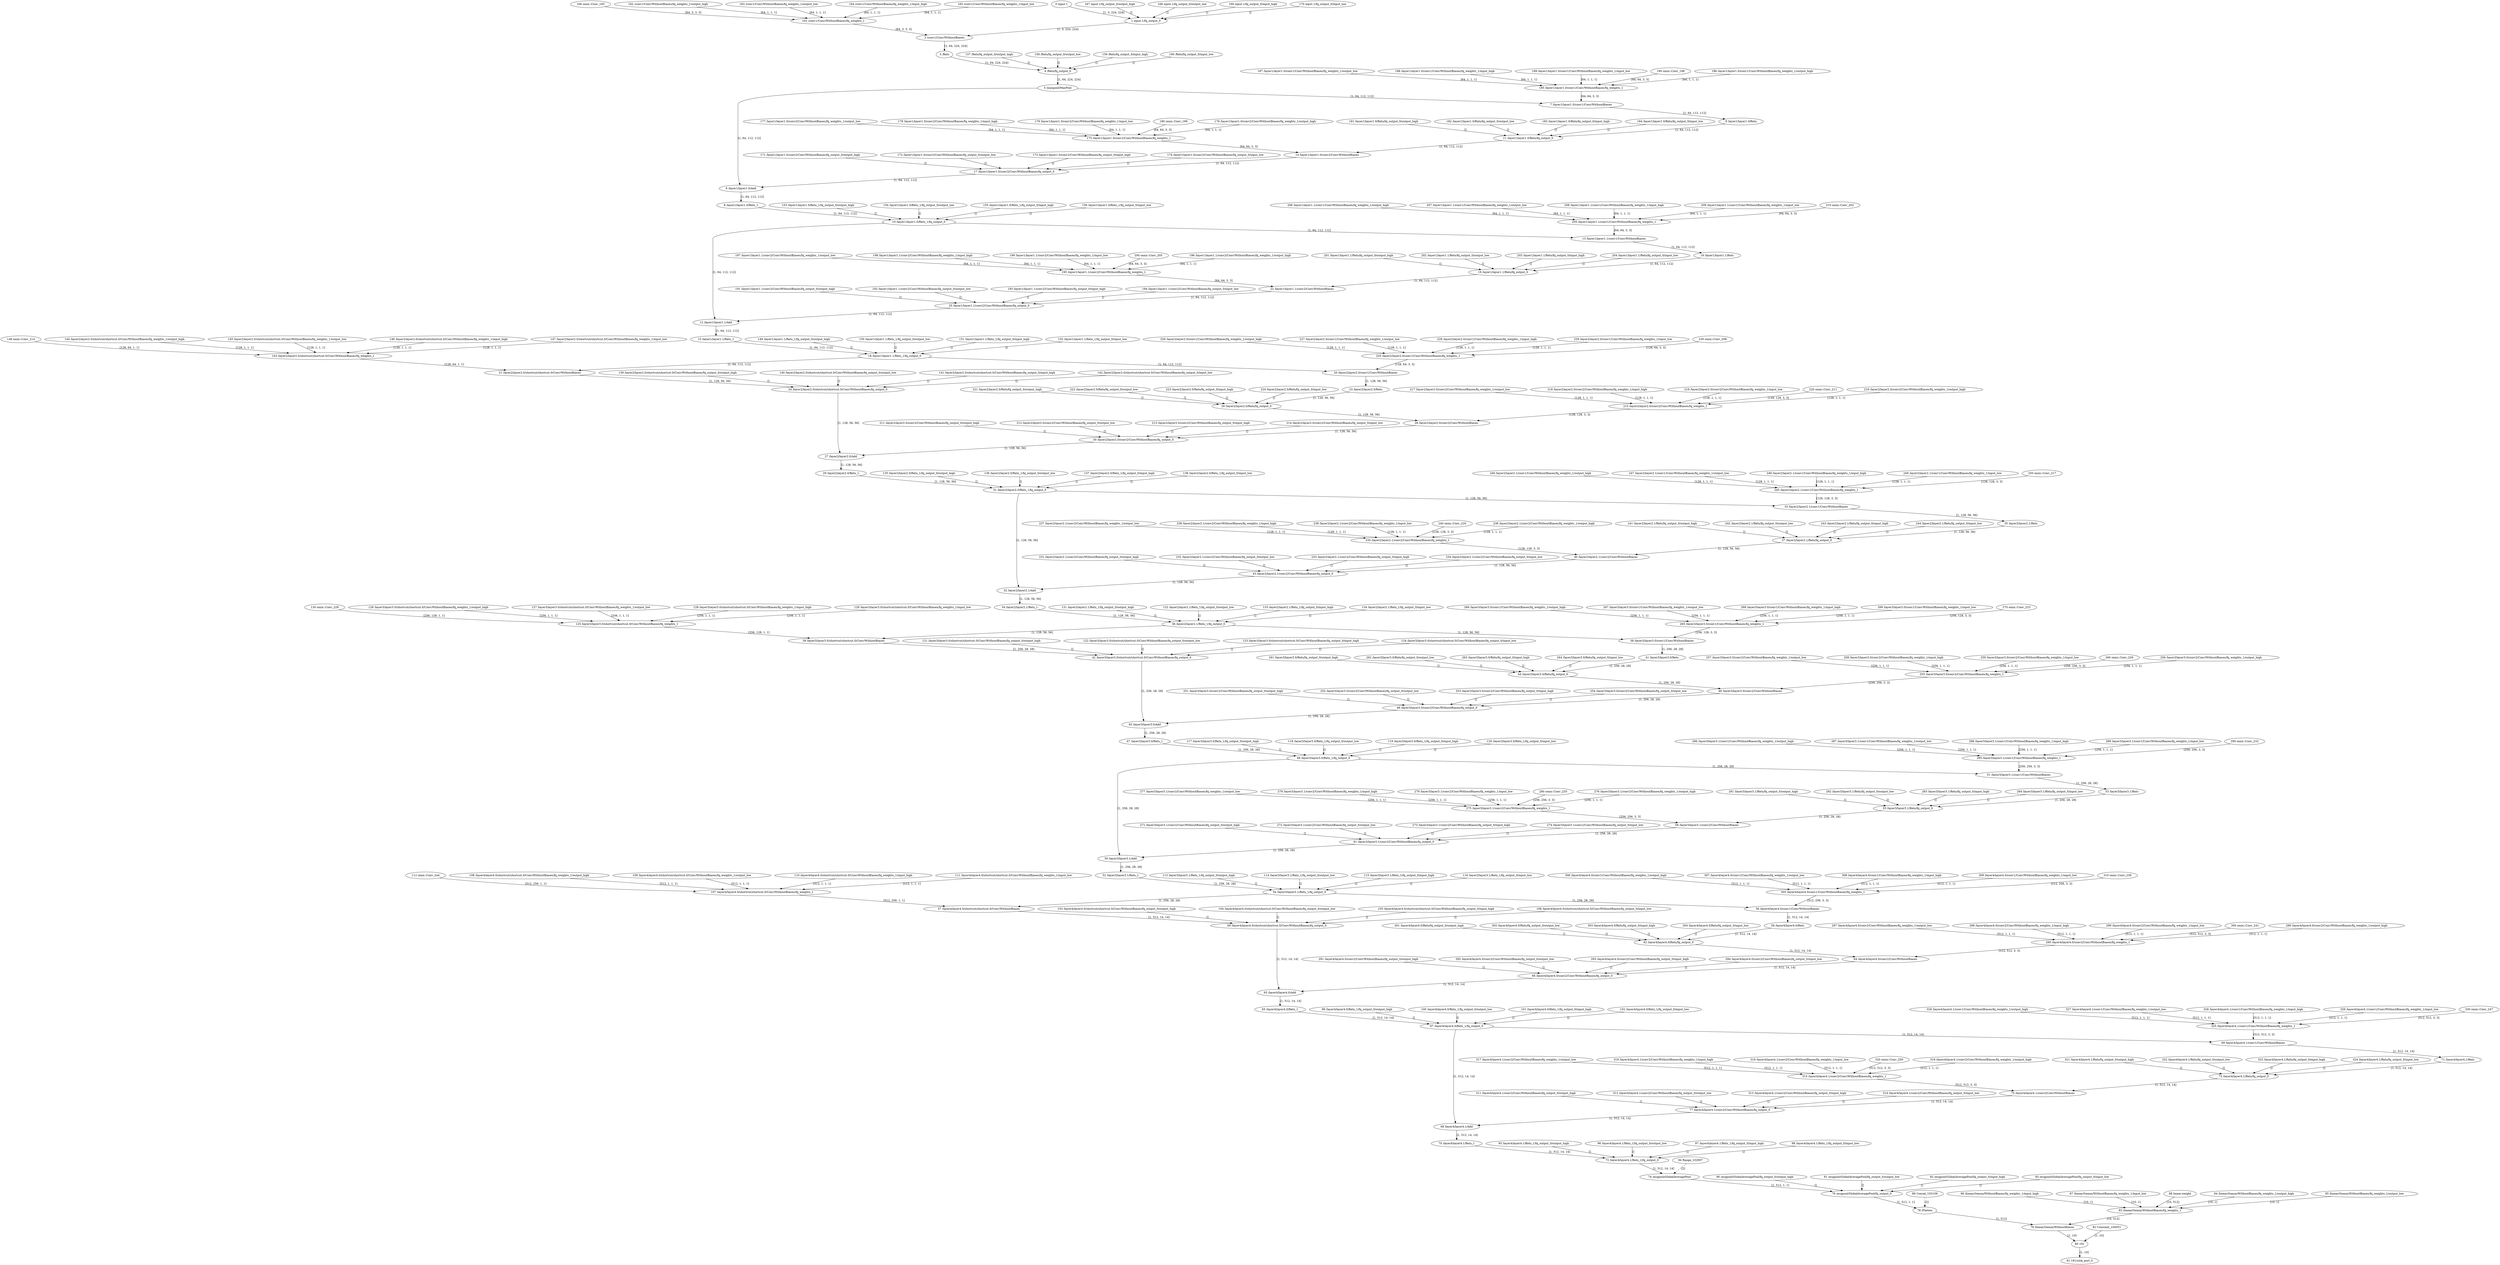 strict digraph  {
"0 input.1" [id=0, type=Parameter];
"1 input.1/fq_output_0" [id=1, type=FakeQuantize];
"2 /conv1/Conv/WithoutBiases" [id=2, type=Convolution];
"3 /Relu" [id=3, type=Relu];
"4 /Relu/fq_output_0" [id=4, type=FakeQuantize];
"5 /maxpool/MaxPool" [id=5, type=MaxPool];
"6 /layer1/layer1.0/Add" [id=6, type=Add];
"7 /layer1/layer1.0/conv1/Conv/WithoutBiases" [id=7, type=Convolution];
"8 /layer1/layer1.0/Relu_1" [id=8, type=Relu];
"9 /layer1/layer1.0/Relu" [id=9, type=Relu];
"10 /layer1/layer1.0/Relu_1/fq_output_0" [id=10, type=FakeQuantize];
"11 /layer1/layer1.0/Relu/fq_output_0" [id=11, type=FakeQuantize];
"12 /layer1/layer1.1/Add" [id=12, type=Add];
"13 /layer1/layer1.1/conv1/Conv/WithoutBiases" [id=13, type=Convolution];
"14 /layer1/layer1.0/conv2/Conv/WithoutBiases" [id=14, type=Convolution];
"15 /layer1/layer1.1/Relu_1" [id=15, type=Relu];
"16 /layer1/layer1.1/Relu" [id=16, type=Relu];
"17 /layer1/layer1.0/conv2/Conv/WithoutBiases/fq_output_0" [id=17, type=FakeQuantize];
"18 /layer1/layer1.1/Relu_1/fq_output_0" [id=18, type=FakeQuantize];
"19 /layer1/layer1.1/Relu/fq_output_0" [id=19, type=FakeQuantize];
"20 /layer2/layer2.0/conv1/Conv/WithoutBiases" [id=20, type=Convolution];
"21 /layer2/layer2.0/shortcut/shortcut.0/Conv/WithoutBiases" [id=21, type=Convolution];
"22 /layer1/layer1.1/conv2/Conv/WithoutBiases" [id=22, type=Convolution];
"23 /layer2/layer2.0/Relu" [id=23, type=Relu];
"24 /layer2/layer2.0/shortcut/shortcut.0/Conv/WithoutBiases/fq_output_0" [id=24, type=FakeQuantize];
"25 /layer1/layer1.1/conv2/Conv/WithoutBiases/fq_output_0" [id=25, type=FakeQuantize];
"26 /layer2/layer2.0/Relu/fq_output_0" [id=26, type=FakeQuantize];
"27 /layer2/layer2.0/Add" [id=27, type=Add];
"28 /layer2/layer2.0/conv2/Conv/WithoutBiases" [id=28, type=Convolution];
"29 /layer2/layer2.0/Relu_1" [id=29, type=Relu];
"30 /layer2/layer2.0/conv2/Conv/WithoutBiases/fq_output_0" [id=30, type=FakeQuantize];
"31 /layer2/layer2.0/Relu_1/fq_output_0" [id=31, type=FakeQuantize];
"32 /layer2/layer2.1/Add" [id=32, type=Add];
"33 /layer2/layer2.1/conv1/Conv/WithoutBiases" [id=33, type=Convolution];
"34 /layer2/layer2.1/Relu_1" [id=34, type=Relu];
"35 /layer2/layer2.1/Relu" [id=35, type=Relu];
"36 /layer2/layer2.1/Relu_1/fq_output_0" [id=36, type=FakeQuantize];
"37 /layer2/layer2.1/Relu/fq_output_0" [id=37, type=FakeQuantize];
"38 /layer3/layer3.0/conv1/Conv/WithoutBiases" [id=38, type=Convolution];
"39 /layer3/layer3.0/shortcut/shortcut.0/Conv/WithoutBiases" [id=39, type=Convolution];
"40 /layer2/layer2.1/conv2/Conv/WithoutBiases" [id=40, type=Convolution];
"41 /layer3/layer3.0/Relu" [id=41, type=Relu];
"42 /layer3/layer3.0/shortcut/shortcut.0/Conv/WithoutBiases/fq_output_0" [id=42, type=FakeQuantize];
"43 /layer2/layer2.1/conv2/Conv/WithoutBiases/fq_output_0" [id=43, type=FakeQuantize];
"44 /layer3/layer3.0/Relu/fq_output_0" [id=44, type=FakeQuantize];
"45 /layer3/layer3.0/Add" [id=45, type=Add];
"46 /layer3/layer3.0/conv2/Conv/WithoutBiases" [id=46, type=Convolution];
"47 /layer3/layer3.0/Relu_1" [id=47, type=Relu];
"48 /layer3/layer3.0/conv2/Conv/WithoutBiases/fq_output_0" [id=48, type=FakeQuantize];
"49 /layer3/layer3.0/Relu_1/fq_output_0" [id=49, type=FakeQuantize];
"50 /layer3/layer3.1/Add" [id=50, type=Add];
"51 /layer3/layer3.1/conv1/Conv/WithoutBiases" [id=51, type=Convolution];
"52 /layer3/layer3.1/Relu_1" [id=52, type=Relu];
"53 /layer3/layer3.1/Relu" [id=53, type=Relu];
"54 /layer3/layer3.1/Relu_1/fq_output_0" [id=54, type=FakeQuantize];
"55 /layer3/layer3.1/Relu/fq_output_0" [id=55, type=FakeQuantize];
"56 /layer4/layer4.0/conv1/Conv/WithoutBiases" [id=56, type=Convolution];
"57 /layer4/layer4.0/shortcut/shortcut.0/Conv/WithoutBiases" [id=57, type=Convolution];
"58 /layer3/layer3.1/conv2/Conv/WithoutBiases" [id=58, type=Convolution];
"59 /layer4/layer4.0/Relu" [id=59, type=Relu];
"60 /layer4/layer4.0/shortcut/shortcut.0/Conv/WithoutBiases/fq_output_0" [id=60, type=FakeQuantize];
"61 /layer3/layer3.1/conv2/Conv/WithoutBiases/fq_output_0" [id=61, type=FakeQuantize];
"62 /layer4/layer4.0/Relu/fq_output_0" [id=62, type=FakeQuantize];
"63 /layer4/layer4.0/Add" [id=63, type=Add];
"64 /layer4/layer4.0/conv2/Conv/WithoutBiases" [id=64, type=Convolution];
"65 /layer4/layer4.0/Relu_1" [id=65, type=Relu];
"66 /layer4/layer4.0/conv2/Conv/WithoutBiases/fq_output_0" [id=66, type=FakeQuantize];
"67 /layer4/layer4.0/Relu_1/fq_output_0" [id=67, type=FakeQuantize];
"68 /layer4/layer4.1/Add" [id=68, type=Add];
"69 /layer4/layer4.1/conv1/Conv/WithoutBiases" [id=69, type=Convolution];
"70 /layer4/layer4.1/Relu_1" [id=70, type=Relu];
"71 /layer4/layer4.1/Relu" [id=71, type=Relu];
"72 /layer4/layer4.1/Relu_1/fq_output_0" [id=72, type=FakeQuantize];
"73 /layer4/layer4.1/Relu/fq_output_0" [id=73, type=FakeQuantize];
"74 /avgpool/GlobalAveragePool" [id=74, type=ReduceMean];
"75 /layer4/layer4.1/conv2/Conv/WithoutBiases" [id=75, type=Convolution];
"76 /avgpool/GlobalAveragePool/fq_output_0" [id=76, type=FakeQuantize];
"77 /layer4/layer4.1/conv2/Conv/WithoutBiases/fq_output_0" [id=77, type=FakeQuantize];
"78 /Flatten" [id=78, type=Reshape];
"79 /linear/Gemm/WithoutBiases" [id=79, type=MatMul];
"80 191" [id=80, type=Add];
"81 191/sink_port_0" [id=81, type=Result];
"82 Constant_104551" [id=82, type=Constant];
"83 /linear/Gemm/WithoutBiases/fq_weights_1" [id=83, type=FakeQuantize];
"84 /linear/Gemm/WithoutBiases/fq_weights_1/output_high" [id=84, type=Constant];
"85 /linear/Gemm/WithoutBiases/fq_weights_1/output_low" [id=85, type=Constant];
"86 /linear/Gemm/WithoutBiases/fq_weights_1/input_high" [id=86, type=Constant];
"87 /linear/Gemm/WithoutBiases/fq_weights_1/input_low" [id=87, type=Constant];
"88 linear.weight" [id=88, type=Constant];
"89 Concat_103109" [id=89, type=Constant];
"90 /avgpool/GlobalAveragePool/fq_output_0/output_high" [id=90, type=Constant];
"91 /avgpool/GlobalAveragePool/fq_output_0/output_low" [id=91, type=Constant];
"92 /avgpool/GlobalAveragePool/fq_output_0/input_high" [id=92, type=Constant];
"93 /avgpool/GlobalAveragePool/fq_output_0/input_low" [id=93, type=Constant];
"94 Range_102907" [id=94, type=Constant];
"95 /layer4/layer4.1/Relu_1/fq_output_0/output_high" [id=95, type=Constant];
"96 /layer4/layer4.1/Relu_1/fq_output_0/output_low" [id=96, type=Constant];
"97 /layer4/layer4.1/Relu_1/fq_output_0/input_high" [id=97, type=Constant];
"98 /layer4/layer4.1/Relu_1/fq_output_0/input_low" [id=98, type=Constant];
"99 /layer4/layer4.0/Relu_1/fq_output_0/output_high" [id=99, type=Constant];
"100 /layer4/layer4.0/Relu_1/fq_output_0/output_low" [id=100, type=Constant];
"101 /layer4/layer4.0/Relu_1/fq_output_0/input_high" [id=101, type=Constant];
"102 /layer4/layer4.0/Relu_1/fq_output_0/input_low" [id=102, type=Constant];
"103 /layer4/layer4.0/shortcut/shortcut.0/Conv/WithoutBiases/fq_output_0/output_high" [id=103, type=Constant];
"104 /layer4/layer4.0/shortcut/shortcut.0/Conv/WithoutBiases/fq_output_0/output_low" [id=104, type=Constant];
"105 /layer4/layer4.0/shortcut/shortcut.0/Conv/WithoutBiases/fq_output_0/input_high" [id=105, type=Constant];
"106 /layer4/layer4.0/shortcut/shortcut.0/Conv/WithoutBiases/fq_output_0/input_low" [id=106, type=Constant];
"107 /layer4/layer4.0/shortcut/shortcut.0/Conv/WithoutBiases/fq_weights_1" [id=107, type=FakeQuantize];
"108 /layer4/layer4.0/shortcut/shortcut.0/Conv/WithoutBiases/fq_weights_1/output_high" [id=108, type=Constant];
"109 /layer4/layer4.0/shortcut/shortcut.0/Conv/WithoutBiases/fq_weights_1/output_low" [id=109, type=Constant];
"110 /layer4/layer4.0/shortcut/shortcut.0/Conv/WithoutBiases/fq_weights_1/input_high" [id=110, type=Constant];
"111 /layer4/layer4.0/shortcut/shortcut.0/Conv/WithoutBiases/fq_weights_1/input_low" [id=111, type=Constant];
"112 onnx^^Conv_244" [id=112, label="112 onnx::Conv_244", type=Constant];
"113 /layer3/layer3.1/Relu_1/fq_output_0/output_high" [id=113, type=Constant];
"114 /layer3/layer3.1/Relu_1/fq_output_0/output_low" [id=114, type=Constant];
"115 /layer3/layer3.1/Relu_1/fq_output_0/input_high" [id=115, type=Constant];
"116 /layer3/layer3.1/Relu_1/fq_output_0/input_low" [id=116, type=Constant];
"117 /layer3/layer3.0/Relu_1/fq_output_0/output_high" [id=117, type=Constant];
"118 /layer3/layer3.0/Relu_1/fq_output_0/output_low" [id=118, type=Constant];
"119 /layer3/layer3.0/Relu_1/fq_output_0/input_high" [id=119, type=Constant];
"120 /layer3/layer3.0/Relu_1/fq_output_0/input_low" [id=120, type=Constant];
"121 /layer3/layer3.0/shortcut/shortcut.0/Conv/WithoutBiases/fq_output_0/output_high" [id=121, type=Constant];
"122 /layer3/layer3.0/shortcut/shortcut.0/Conv/WithoutBiases/fq_output_0/output_low" [id=122, type=Constant];
"123 /layer3/layer3.0/shortcut/shortcut.0/Conv/WithoutBiases/fq_output_0/input_high" [id=123, type=Constant];
"124 /layer3/layer3.0/shortcut/shortcut.0/Conv/WithoutBiases/fq_output_0/input_low" [id=124, type=Constant];
"125 /layer3/layer3.0/shortcut/shortcut.0/Conv/WithoutBiases/fq_weights_1" [id=125, type=FakeQuantize];
"126 /layer3/layer3.0/shortcut/shortcut.0/Conv/WithoutBiases/fq_weights_1/output_high" [id=126, type=Constant];
"127 /layer3/layer3.0/shortcut/shortcut.0/Conv/WithoutBiases/fq_weights_1/output_low" [id=127, type=Constant];
"128 /layer3/layer3.0/shortcut/shortcut.0/Conv/WithoutBiases/fq_weights_1/input_high" [id=128, type=Constant];
"129 /layer3/layer3.0/shortcut/shortcut.0/Conv/WithoutBiases/fq_weights_1/input_low" [id=129, type=Constant];
"130 onnx^^Conv_229" [id=130, label="130 onnx::Conv_229", type=Constant];
"131 /layer2/layer2.1/Relu_1/fq_output_0/output_high" [id=131, type=Constant];
"132 /layer2/layer2.1/Relu_1/fq_output_0/output_low" [id=132, type=Constant];
"133 /layer2/layer2.1/Relu_1/fq_output_0/input_high" [id=133, type=Constant];
"134 /layer2/layer2.1/Relu_1/fq_output_0/input_low" [id=134, type=Constant];
"135 /layer2/layer2.0/Relu_1/fq_output_0/output_high" [id=135, type=Constant];
"136 /layer2/layer2.0/Relu_1/fq_output_0/output_low" [id=136, type=Constant];
"137 /layer2/layer2.0/Relu_1/fq_output_0/input_high" [id=137, type=Constant];
"138 /layer2/layer2.0/Relu_1/fq_output_0/input_low" [id=138, type=Constant];
"139 /layer2/layer2.0/shortcut/shortcut.0/Conv/WithoutBiases/fq_output_0/output_high" [id=139, type=Constant];
"140 /layer2/layer2.0/shortcut/shortcut.0/Conv/WithoutBiases/fq_output_0/output_low" [id=140, type=Constant];
"141 /layer2/layer2.0/shortcut/shortcut.0/Conv/WithoutBiases/fq_output_0/input_high" [id=141, type=Constant];
"142 /layer2/layer2.0/shortcut/shortcut.0/Conv/WithoutBiases/fq_output_0/input_low" [id=142, type=Constant];
"143 /layer2/layer2.0/shortcut/shortcut.0/Conv/WithoutBiases/fq_weights_1" [id=143, type=FakeQuantize];
"144 /layer2/layer2.0/shortcut/shortcut.0/Conv/WithoutBiases/fq_weights_1/output_high" [id=144, type=Constant];
"145 /layer2/layer2.0/shortcut/shortcut.0/Conv/WithoutBiases/fq_weights_1/output_low" [id=145, type=Constant];
"146 /layer2/layer2.0/shortcut/shortcut.0/Conv/WithoutBiases/fq_weights_1/input_high" [id=146, type=Constant];
"147 /layer2/layer2.0/shortcut/shortcut.0/Conv/WithoutBiases/fq_weights_1/input_low" [id=147, type=Constant];
"148 onnx^^Conv_214" [id=148, label="148 onnx::Conv_214", type=Constant];
"149 /layer1/layer1.1/Relu_1/fq_output_0/output_high" [id=149, type=Constant];
"150 /layer1/layer1.1/Relu_1/fq_output_0/output_low" [id=150, type=Constant];
"151 /layer1/layer1.1/Relu_1/fq_output_0/input_high" [id=151, type=Constant];
"152 /layer1/layer1.1/Relu_1/fq_output_0/input_low" [id=152, type=Constant];
"153 /layer1/layer1.0/Relu_1/fq_output_0/output_high" [id=153, type=Constant];
"154 /layer1/layer1.0/Relu_1/fq_output_0/output_low" [id=154, type=Constant];
"155 /layer1/layer1.0/Relu_1/fq_output_0/input_high" [id=155, type=Constant];
"156 /layer1/layer1.0/Relu_1/fq_output_0/input_low" [id=156, type=Constant];
"157 /Relu/fq_output_0/output_high" [id=157, type=Constant];
"158 /Relu/fq_output_0/output_low" [id=158, type=Constant];
"159 /Relu/fq_output_0/input_high" [id=159, type=Constant];
"160 /Relu/fq_output_0/input_low" [id=160, type=Constant];
"161 /conv1/Conv/WithoutBiases/fq_weights_1" [id=161, type=FakeQuantize];
"162 /conv1/Conv/WithoutBiases/fq_weights_1/output_high" [id=162, type=Constant];
"163 /conv1/Conv/WithoutBiases/fq_weights_1/output_low" [id=163, type=Constant];
"164 /conv1/Conv/WithoutBiases/fq_weights_1/input_high" [id=164, type=Constant];
"165 /conv1/Conv/WithoutBiases/fq_weights_1/input_low" [id=165, type=Constant];
"166 onnx^^Conv_193" [id=166, label="166 onnx::Conv_193", type=Constant];
"167 input.1/fq_output_0/output_high" [id=167, type=Constant];
"168 input.1/fq_output_0/output_low" [id=168, type=Constant];
"169 input.1/fq_output_0/input_high" [id=169, type=Constant];
"170 input.1/fq_output_0/input_low" [id=170, type=Constant];
"171 /layer1/layer1.0/conv2/Conv/WithoutBiases/fq_output_0/output_high" [id=171, type=Constant];
"172 /layer1/layer1.0/conv2/Conv/WithoutBiases/fq_output_0/output_low" [id=172, type=Constant];
"173 /layer1/layer1.0/conv2/Conv/WithoutBiases/fq_output_0/input_high" [id=173, type=Constant];
"174 /layer1/layer1.0/conv2/Conv/WithoutBiases/fq_output_0/input_low" [id=174, type=Constant];
"175 /layer1/layer1.0/conv2/Conv/WithoutBiases/fq_weights_1" [id=175, type=FakeQuantize];
"176 /layer1/layer1.0/conv2/Conv/WithoutBiases/fq_weights_1/output_high" [id=176, type=Constant];
"177 /layer1/layer1.0/conv2/Conv/WithoutBiases/fq_weights_1/output_low" [id=177, type=Constant];
"178 /layer1/layer1.0/conv2/Conv/WithoutBiases/fq_weights_1/input_high" [id=178, type=Constant];
"179 /layer1/layer1.0/conv2/Conv/WithoutBiases/fq_weights_1/input_low" [id=179, type=Constant];
"180 onnx^^Conv_199" [id=180, label="180 onnx::Conv_199", type=Constant];
"181 /layer1/layer1.0/Relu/fq_output_0/output_high" [id=181, type=Constant];
"182 /layer1/layer1.0/Relu/fq_output_0/output_low" [id=182, type=Constant];
"183 /layer1/layer1.0/Relu/fq_output_0/input_high" [id=183, type=Constant];
"184 /layer1/layer1.0/Relu/fq_output_0/input_low" [id=184, type=Constant];
"185 /layer1/layer1.0/conv1/Conv/WithoutBiases/fq_weights_1" [id=185, type=FakeQuantize];
"186 /layer1/layer1.0/conv1/Conv/WithoutBiases/fq_weights_1/output_high" [id=186, type=Constant];
"187 /layer1/layer1.0/conv1/Conv/WithoutBiases/fq_weights_1/output_low" [id=187, type=Constant];
"188 /layer1/layer1.0/conv1/Conv/WithoutBiases/fq_weights_1/input_high" [id=188, type=Constant];
"189 /layer1/layer1.0/conv1/Conv/WithoutBiases/fq_weights_1/input_low" [id=189, type=Constant];
"190 onnx^^Conv_196" [id=190, label="190 onnx::Conv_196", type=Constant];
"191 /layer1/layer1.1/conv2/Conv/WithoutBiases/fq_output_0/output_high" [id=191, type=Constant];
"192 /layer1/layer1.1/conv2/Conv/WithoutBiases/fq_output_0/output_low" [id=192, type=Constant];
"193 /layer1/layer1.1/conv2/Conv/WithoutBiases/fq_output_0/input_high" [id=193, type=Constant];
"194 /layer1/layer1.1/conv2/Conv/WithoutBiases/fq_output_0/input_low" [id=194, type=Constant];
"195 /layer1/layer1.1/conv2/Conv/WithoutBiases/fq_weights_1" [id=195, type=FakeQuantize];
"196 /layer1/layer1.1/conv2/Conv/WithoutBiases/fq_weights_1/output_high" [id=196, type=Constant];
"197 /layer1/layer1.1/conv2/Conv/WithoutBiases/fq_weights_1/output_low" [id=197, type=Constant];
"198 /layer1/layer1.1/conv2/Conv/WithoutBiases/fq_weights_1/input_high" [id=198, type=Constant];
"199 /layer1/layer1.1/conv2/Conv/WithoutBiases/fq_weights_1/input_low" [id=199, type=Constant];
"200 onnx^^Conv_205" [id=200, label="200 onnx::Conv_205", type=Constant];
"201 /layer1/layer1.1/Relu/fq_output_0/output_high" [id=201, type=Constant];
"202 /layer1/layer1.1/Relu/fq_output_0/output_low" [id=202, type=Constant];
"203 /layer1/layer1.1/Relu/fq_output_0/input_high" [id=203, type=Constant];
"204 /layer1/layer1.1/Relu/fq_output_0/input_low" [id=204, type=Constant];
"205 /layer1/layer1.1/conv1/Conv/WithoutBiases/fq_weights_1" [id=205, type=FakeQuantize];
"206 /layer1/layer1.1/conv1/Conv/WithoutBiases/fq_weights_1/output_high" [id=206, type=Constant];
"207 /layer1/layer1.1/conv1/Conv/WithoutBiases/fq_weights_1/output_low" [id=207, type=Constant];
"208 /layer1/layer1.1/conv1/Conv/WithoutBiases/fq_weights_1/input_high" [id=208, type=Constant];
"209 /layer1/layer1.1/conv1/Conv/WithoutBiases/fq_weights_1/input_low" [id=209, type=Constant];
"210 onnx^^Conv_202" [id=210, label="210 onnx::Conv_202", type=Constant];
"211 /layer2/layer2.0/conv2/Conv/WithoutBiases/fq_output_0/output_high" [id=211, type=Constant];
"212 /layer2/layer2.0/conv2/Conv/WithoutBiases/fq_output_0/output_low" [id=212, type=Constant];
"213 /layer2/layer2.0/conv2/Conv/WithoutBiases/fq_output_0/input_high" [id=213, type=Constant];
"214 /layer2/layer2.0/conv2/Conv/WithoutBiases/fq_output_0/input_low" [id=214, type=Constant];
"215 /layer2/layer2.0/conv2/Conv/WithoutBiases/fq_weights_1" [id=215, type=FakeQuantize];
"216 /layer2/layer2.0/conv2/Conv/WithoutBiases/fq_weights_1/output_high" [id=216, type=Constant];
"217 /layer2/layer2.0/conv2/Conv/WithoutBiases/fq_weights_1/output_low" [id=217, type=Constant];
"218 /layer2/layer2.0/conv2/Conv/WithoutBiases/fq_weights_1/input_high" [id=218, type=Constant];
"219 /layer2/layer2.0/conv2/Conv/WithoutBiases/fq_weights_1/input_low" [id=219, type=Constant];
"220 onnx^^Conv_211" [id=220, label="220 onnx::Conv_211", type=Constant];
"221 /layer2/layer2.0/Relu/fq_output_0/output_high" [id=221, type=Constant];
"222 /layer2/layer2.0/Relu/fq_output_0/output_low" [id=222, type=Constant];
"223 /layer2/layer2.0/Relu/fq_output_0/input_high" [id=223, type=Constant];
"224 /layer2/layer2.0/Relu/fq_output_0/input_low" [id=224, type=Constant];
"225 /layer2/layer2.0/conv1/Conv/WithoutBiases/fq_weights_1" [id=225, type=FakeQuantize];
"226 /layer2/layer2.0/conv1/Conv/WithoutBiases/fq_weights_1/output_high" [id=226, type=Constant];
"227 /layer2/layer2.0/conv1/Conv/WithoutBiases/fq_weights_1/output_low" [id=227, type=Constant];
"228 /layer2/layer2.0/conv1/Conv/WithoutBiases/fq_weights_1/input_high" [id=228, type=Constant];
"229 /layer2/layer2.0/conv1/Conv/WithoutBiases/fq_weights_1/input_low" [id=229, type=Constant];
"230 onnx^^Conv_208" [id=230, label="230 onnx::Conv_208", type=Constant];
"231 /layer2/layer2.1/conv2/Conv/WithoutBiases/fq_output_0/output_high" [id=231, type=Constant];
"232 /layer2/layer2.1/conv2/Conv/WithoutBiases/fq_output_0/output_low" [id=232, type=Constant];
"233 /layer2/layer2.1/conv2/Conv/WithoutBiases/fq_output_0/input_high" [id=233, type=Constant];
"234 /layer2/layer2.1/conv2/Conv/WithoutBiases/fq_output_0/input_low" [id=234, type=Constant];
"235 /layer2/layer2.1/conv2/Conv/WithoutBiases/fq_weights_1" [id=235, type=FakeQuantize];
"236 /layer2/layer2.1/conv2/Conv/WithoutBiases/fq_weights_1/output_high" [id=236, type=Constant];
"237 /layer2/layer2.1/conv2/Conv/WithoutBiases/fq_weights_1/output_low" [id=237, type=Constant];
"238 /layer2/layer2.1/conv2/Conv/WithoutBiases/fq_weights_1/input_high" [id=238, type=Constant];
"239 /layer2/layer2.1/conv2/Conv/WithoutBiases/fq_weights_1/input_low" [id=239, type=Constant];
"240 onnx^^Conv_220" [id=240, label="240 onnx::Conv_220", type=Constant];
"241 /layer2/layer2.1/Relu/fq_output_0/output_high" [id=241, type=Constant];
"242 /layer2/layer2.1/Relu/fq_output_0/output_low" [id=242, type=Constant];
"243 /layer2/layer2.1/Relu/fq_output_0/input_high" [id=243, type=Constant];
"244 /layer2/layer2.1/Relu/fq_output_0/input_low" [id=244, type=Constant];
"245 /layer2/layer2.1/conv1/Conv/WithoutBiases/fq_weights_1" [id=245, type=FakeQuantize];
"246 /layer2/layer2.1/conv1/Conv/WithoutBiases/fq_weights_1/output_high" [id=246, type=Constant];
"247 /layer2/layer2.1/conv1/Conv/WithoutBiases/fq_weights_1/output_low" [id=247, type=Constant];
"248 /layer2/layer2.1/conv1/Conv/WithoutBiases/fq_weights_1/input_high" [id=248, type=Constant];
"249 /layer2/layer2.1/conv1/Conv/WithoutBiases/fq_weights_1/input_low" [id=249, type=Constant];
"250 onnx^^Conv_217" [id=250, label="250 onnx::Conv_217", type=Constant];
"251 /layer3/layer3.0/conv2/Conv/WithoutBiases/fq_output_0/output_high" [id=251, type=Constant];
"252 /layer3/layer3.0/conv2/Conv/WithoutBiases/fq_output_0/output_low" [id=252, type=Constant];
"253 /layer3/layer3.0/conv2/Conv/WithoutBiases/fq_output_0/input_high" [id=253, type=Constant];
"254 /layer3/layer3.0/conv2/Conv/WithoutBiases/fq_output_0/input_low" [id=254, type=Constant];
"255 /layer3/layer3.0/conv2/Conv/WithoutBiases/fq_weights_1" [id=255, type=FakeQuantize];
"256 /layer3/layer3.0/conv2/Conv/WithoutBiases/fq_weights_1/output_high" [id=256, type=Constant];
"257 /layer3/layer3.0/conv2/Conv/WithoutBiases/fq_weights_1/output_low" [id=257, type=Constant];
"258 /layer3/layer3.0/conv2/Conv/WithoutBiases/fq_weights_1/input_high" [id=258, type=Constant];
"259 /layer3/layer3.0/conv2/Conv/WithoutBiases/fq_weights_1/input_low" [id=259, type=Constant];
"260 onnx^^Conv_226" [id=260, label="260 onnx::Conv_226", type=Constant];
"261 /layer3/layer3.0/Relu/fq_output_0/output_high" [id=261, type=Constant];
"262 /layer3/layer3.0/Relu/fq_output_0/output_low" [id=262, type=Constant];
"263 /layer3/layer3.0/Relu/fq_output_0/input_high" [id=263, type=Constant];
"264 /layer3/layer3.0/Relu/fq_output_0/input_low" [id=264, type=Constant];
"265 /layer3/layer3.0/conv1/Conv/WithoutBiases/fq_weights_1" [id=265, type=FakeQuantize];
"266 /layer3/layer3.0/conv1/Conv/WithoutBiases/fq_weights_1/output_high" [id=266, type=Constant];
"267 /layer3/layer3.0/conv1/Conv/WithoutBiases/fq_weights_1/output_low" [id=267, type=Constant];
"268 /layer3/layer3.0/conv1/Conv/WithoutBiases/fq_weights_1/input_high" [id=268, type=Constant];
"269 /layer3/layer3.0/conv1/Conv/WithoutBiases/fq_weights_1/input_low" [id=269, type=Constant];
"270 onnx^^Conv_223" [id=270, label="270 onnx::Conv_223", type=Constant];
"271 /layer3/layer3.1/conv2/Conv/WithoutBiases/fq_output_0/output_high" [id=271, type=Constant];
"272 /layer3/layer3.1/conv2/Conv/WithoutBiases/fq_output_0/output_low" [id=272, type=Constant];
"273 /layer3/layer3.1/conv2/Conv/WithoutBiases/fq_output_0/input_high" [id=273, type=Constant];
"274 /layer3/layer3.1/conv2/Conv/WithoutBiases/fq_output_0/input_low" [id=274, type=Constant];
"275 /layer3/layer3.1/conv2/Conv/WithoutBiases/fq_weights_1" [id=275, type=FakeQuantize];
"276 /layer3/layer3.1/conv2/Conv/WithoutBiases/fq_weights_1/output_high" [id=276, type=Constant];
"277 /layer3/layer3.1/conv2/Conv/WithoutBiases/fq_weights_1/output_low" [id=277, type=Constant];
"278 /layer3/layer3.1/conv2/Conv/WithoutBiases/fq_weights_1/input_high" [id=278, type=Constant];
"279 /layer3/layer3.1/conv2/Conv/WithoutBiases/fq_weights_1/input_low" [id=279, type=Constant];
"280 onnx^^Conv_235" [id=280, label="280 onnx::Conv_235", type=Constant];
"281 /layer3/layer3.1/Relu/fq_output_0/output_high" [id=281, type=Constant];
"282 /layer3/layer3.1/Relu/fq_output_0/output_low" [id=282, type=Constant];
"283 /layer3/layer3.1/Relu/fq_output_0/input_high" [id=283, type=Constant];
"284 /layer3/layer3.1/Relu/fq_output_0/input_low" [id=284, type=Constant];
"285 /layer3/layer3.1/conv1/Conv/WithoutBiases/fq_weights_1" [id=285, type=FakeQuantize];
"286 /layer3/layer3.1/conv1/Conv/WithoutBiases/fq_weights_1/output_high" [id=286, type=Constant];
"287 /layer3/layer3.1/conv1/Conv/WithoutBiases/fq_weights_1/output_low" [id=287, type=Constant];
"288 /layer3/layer3.1/conv1/Conv/WithoutBiases/fq_weights_1/input_high" [id=288, type=Constant];
"289 /layer3/layer3.1/conv1/Conv/WithoutBiases/fq_weights_1/input_low" [id=289, type=Constant];
"290 onnx^^Conv_232" [id=290, label="290 onnx::Conv_232", type=Constant];
"291 /layer4/layer4.0/conv2/Conv/WithoutBiases/fq_output_0/output_high" [id=291, type=Constant];
"292 /layer4/layer4.0/conv2/Conv/WithoutBiases/fq_output_0/output_low" [id=292, type=Constant];
"293 /layer4/layer4.0/conv2/Conv/WithoutBiases/fq_output_0/input_high" [id=293, type=Constant];
"294 /layer4/layer4.0/conv2/Conv/WithoutBiases/fq_output_0/input_low" [id=294, type=Constant];
"295 /layer4/layer4.0/conv2/Conv/WithoutBiases/fq_weights_1" [id=295, type=FakeQuantize];
"296 /layer4/layer4.0/conv2/Conv/WithoutBiases/fq_weights_1/output_high" [id=296, type=Constant];
"297 /layer4/layer4.0/conv2/Conv/WithoutBiases/fq_weights_1/output_low" [id=297, type=Constant];
"298 /layer4/layer4.0/conv2/Conv/WithoutBiases/fq_weights_1/input_high" [id=298, type=Constant];
"299 /layer4/layer4.0/conv2/Conv/WithoutBiases/fq_weights_1/input_low" [id=299, type=Constant];
"300 onnx^^Conv_241" [id=300, label="300 onnx::Conv_241", type=Constant];
"301 /layer4/layer4.0/Relu/fq_output_0/output_high" [id=301, type=Constant];
"302 /layer4/layer4.0/Relu/fq_output_0/output_low" [id=302, type=Constant];
"303 /layer4/layer4.0/Relu/fq_output_0/input_high" [id=303, type=Constant];
"304 /layer4/layer4.0/Relu/fq_output_0/input_low" [id=304, type=Constant];
"305 /layer4/layer4.0/conv1/Conv/WithoutBiases/fq_weights_1" [id=305, type=FakeQuantize];
"306 /layer4/layer4.0/conv1/Conv/WithoutBiases/fq_weights_1/output_high" [id=306, type=Constant];
"307 /layer4/layer4.0/conv1/Conv/WithoutBiases/fq_weights_1/output_low" [id=307, type=Constant];
"308 /layer4/layer4.0/conv1/Conv/WithoutBiases/fq_weights_1/input_high" [id=308, type=Constant];
"309 /layer4/layer4.0/conv1/Conv/WithoutBiases/fq_weights_1/input_low" [id=309, type=Constant];
"310 onnx^^Conv_238" [id=310, label="310 onnx::Conv_238", type=Constant];
"311 /layer4/layer4.1/conv2/Conv/WithoutBiases/fq_output_0/output_high" [id=311, type=Constant];
"312 /layer4/layer4.1/conv2/Conv/WithoutBiases/fq_output_0/output_low" [id=312, type=Constant];
"313 /layer4/layer4.1/conv2/Conv/WithoutBiases/fq_output_0/input_high" [id=313, type=Constant];
"314 /layer4/layer4.1/conv2/Conv/WithoutBiases/fq_output_0/input_low" [id=314, type=Constant];
"315 /layer4/layer4.1/conv2/Conv/WithoutBiases/fq_weights_1" [id=315, type=FakeQuantize];
"316 /layer4/layer4.1/conv2/Conv/WithoutBiases/fq_weights_1/output_high" [id=316, type=Constant];
"317 /layer4/layer4.1/conv2/Conv/WithoutBiases/fq_weights_1/output_low" [id=317, type=Constant];
"318 /layer4/layer4.1/conv2/Conv/WithoutBiases/fq_weights_1/input_high" [id=318, type=Constant];
"319 /layer4/layer4.1/conv2/Conv/WithoutBiases/fq_weights_1/input_low" [id=319, type=Constant];
"320 onnx^^Conv_250" [id=320, label="320 onnx::Conv_250", type=Constant];
"321 /layer4/layer4.1/Relu/fq_output_0/output_high" [id=321, type=Constant];
"322 /layer4/layer4.1/Relu/fq_output_0/output_low" [id=322, type=Constant];
"323 /layer4/layer4.1/Relu/fq_output_0/input_high" [id=323, type=Constant];
"324 /layer4/layer4.1/Relu/fq_output_0/input_low" [id=324, type=Constant];
"325 /layer4/layer4.1/conv1/Conv/WithoutBiases/fq_weights_1" [id=325, type=FakeQuantize];
"326 /layer4/layer4.1/conv1/Conv/WithoutBiases/fq_weights_1/output_high" [id=326, type=Constant];
"327 /layer4/layer4.1/conv1/Conv/WithoutBiases/fq_weights_1/output_low" [id=327, type=Constant];
"328 /layer4/layer4.1/conv1/Conv/WithoutBiases/fq_weights_1/input_high" [id=328, type=Constant];
"329 /layer4/layer4.1/conv1/Conv/WithoutBiases/fq_weights_1/input_low" [id=329, type=Constant];
"330 onnx^^Conv_247" [id=330, label="330 onnx::Conv_247", type=Constant];
"0 input.1" -> "1 input.1/fq_output_0"  [label="[1, 3, 224, 224]", style=solid];
"1 input.1/fq_output_0" -> "2 /conv1/Conv/WithoutBiases"  [label="[1, 3, 224, 224]", style=solid];
"2 /conv1/Conv/WithoutBiases" -> "3 /Relu"  [label="[1, 64, 224, 224]", style=solid];
"3 /Relu" -> "4 /Relu/fq_output_0"  [label="[1, 64, 224, 224]", style=solid];
"4 /Relu/fq_output_0" -> "5 /maxpool/MaxPool"  [label="[1, 64, 224, 224]", style=solid];
"5 /maxpool/MaxPool" -> "6 /layer1/layer1.0/Add"  [label="[1, 64, 112, 112]", style=solid];
"5 /maxpool/MaxPool" -> "7 /layer1/layer1.0/conv1/Conv/WithoutBiases"  [label="[1, 64, 112, 112]", style=solid];
"6 /layer1/layer1.0/Add" -> "8 /layer1/layer1.0/Relu_1"  [label="[1, 64, 112, 112]", style=solid];
"7 /layer1/layer1.0/conv1/Conv/WithoutBiases" -> "9 /layer1/layer1.0/Relu"  [label="[1, 64, 112, 112]", style=solid];
"8 /layer1/layer1.0/Relu_1" -> "10 /layer1/layer1.0/Relu_1/fq_output_0"  [label="[1, 64, 112, 112]", style=solid];
"9 /layer1/layer1.0/Relu" -> "11 /layer1/layer1.0/Relu/fq_output_0"  [label="[1, 64, 112, 112]", style=solid];
"10 /layer1/layer1.0/Relu_1/fq_output_0" -> "12 /layer1/layer1.1/Add"  [label="[1, 64, 112, 112]", style=solid];
"10 /layer1/layer1.0/Relu_1/fq_output_0" -> "13 /layer1/layer1.1/conv1/Conv/WithoutBiases"  [label="[1, 64, 112, 112]", style=solid];
"11 /layer1/layer1.0/Relu/fq_output_0" -> "14 /layer1/layer1.0/conv2/Conv/WithoutBiases"  [label="[1, 64, 112, 112]", style=solid];
"12 /layer1/layer1.1/Add" -> "15 /layer1/layer1.1/Relu_1"  [label="[1, 64, 112, 112]", style=solid];
"13 /layer1/layer1.1/conv1/Conv/WithoutBiases" -> "16 /layer1/layer1.1/Relu"  [label="[1, 64, 112, 112]", style=solid];
"14 /layer1/layer1.0/conv2/Conv/WithoutBiases" -> "17 /layer1/layer1.0/conv2/Conv/WithoutBiases/fq_output_0"  [label="[1, 64, 112, 112]", style=solid];
"15 /layer1/layer1.1/Relu_1" -> "18 /layer1/layer1.1/Relu_1/fq_output_0"  [label="[1, 64, 112, 112]", style=solid];
"16 /layer1/layer1.1/Relu" -> "19 /layer1/layer1.1/Relu/fq_output_0"  [label="[1, 64, 112, 112]", style=solid];
"17 /layer1/layer1.0/conv2/Conv/WithoutBiases/fq_output_0" -> "6 /layer1/layer1.0/Add"  [label="[1, 64, 112, 112]", style=solid];
"18 /layer1/layer1.1/Relu_1/fq_output_0" -> "20 /layer2/layer2.0/conv1/Conv/WithoutBiases"  [label="[1, 64, 112, 112]", style=solid];
"18 /layer1/layer1.1/Relu_1/fq_output_0" -> "21 /layer2/layer2.0/shortcut/shortcut.0/Conv/WithoutBiases"  [label="[1, 64, 112, 112]", style=solid];
"19 /layer1/layer1.1/Relu/fq_output_0" -> "22 /layer1/layer1.1/conv2/Conv/WithoutBiases"  [label="[1, 64, 112, 112]", style=solid];
"20 /layer2/layer2.0/conv1/Conv/WithoutBiases" -> "23 /layer2/layer2.0/Relu"  [label="[1, 128, 56, 56]", style=solid];
"21 /layer2/layer2.0/shortcut/shortcut.0/Conv/WithoutBiases" -> "24 /layer2/layer2.0/shortcut/shortcut.0/Conv/WithoutBiases/fq_output_0"  [label="[1, 128, 56, 56]", style=solid];
"22 /layer1/layer1.1/conv2/Conv/WithoutBiases" -> "25 /layer1/layer1.1/conv2/Conv/WithoutBiases/fq_output_0"  [label="[1, 64, 112, 112]", style=solid];
"23 /layer2/layer2.0/Relu" -> "26 /layer2/layer2.0/Relu/fq_output_0"  [label="[1, 128, 56, 56]", style=solid];
"24 /layer2/layer2.0/shortcut/shortcut.0/Conv/WithoutBiases/fq_output_0" -> "27 /layer2/layer2.0/Add"  [label="[1, 128, 56, 56]", style=solid];
"25 /layer1/layer1.1/conv2/Conv/WithoutBiases/fq_output_0" -> "12 /layer1/layer1.1/Add"  [label="[1, 64, 112, 112]", style=solid];
"26 /layer2/layer2.0/Relu/fq_output_0" -> "28 /layer2/layer2.0/conv2/Conv/WithoutBiases"  [label="[1, 128, 56, 56]", style=solid];
"27 /layer2/layer2.0/Add" -> "29 /layer2/layer2.0/Relu_1"  [label="[1, 128, 56, 56]", style=solid];
"28 /layer2/layer2.0/conv2/Conv/WithoutBiases" -> "30 /layer2/layer2.0/conv2/Conv/WithoutBiases/fq_output_0"  [label="[1, 128, 56, 56]", style=solid];
"29 /layer2/layer2.0/Relu_1" -> "31 /layer2/layer2.0/Relu_1/fq_output_0"  [label="[1, 128, 56, 56]", style=solid];
"30 /layer2/layer2.0/conv2/Conv/WithoutBiases/fq_output_0" -> "27 /layer2/layer2.0/Add"  [label="[1, 128, 56, 56]", style=solid];
"31 /layer2/layer2.0/Relu_1/fq_output_0" -> "32 /layer2/layer2.1/Add"  [label="[1, 128, 56, 56]", style=solid];
"31 /layer2/layer2.0/Relu_1/fq_output_0" -> "33 /layer2/layer2.1/conv1/Conv/WithoutBiases"  [label="[1, 128, 56, 56]", style=solid];
"32 /layer2/layer2.1/Add" -> "34 /layer2/layer2.1/Relu_1"  [label="[1, 128, 56, 56]", style=solid];
"33 /layer2/layer2.1/conv1/Conv/WithoutBiases" -> "35 /layer2/layer2.1/Relu"  [label="[1, 128, 56, 56]", style=solid];
"34 /layer2/layer2.1/Relu_1" -> "36 /layer2/layer2.1/Relu_1/fq_output_0"  [label="[1, 128, 56, 56]", style=solid];
"35 /layer2/layer2.1/Relu" -> "37 /layer2/layer2.1/Relu/fq_output_0"  [label="[1, 128, 56, 56]", style=solid];
"36 /layer2/layer2.1/Relu_1/fq_output_0" -> "38 /layer3/layer3.0/conv1/Conv/WithoutBiases"  [label="[1, 128, 56, 56]", style=solid];
"36 /layer2/layer2.1/Relu_1/fq_output_0" -> "39 /layer3/layer3.0/shortcut/shortcut.0/Conv/WithoutBiases"  [label="[1, 128, 56, 56]", style=solid];
"37 /layer2/layer2.1/Relu/fq_output_0" -> "40 /layer2/layer2.1/conv2/Conv/WithoutBiases"  [label="[1, 128, 56, 56]", style=solid];
"38 /layer3/layer3.0/conv1/Conv/WithoutBiases" -> "41 /layer3/layer3.0/Relu"  [label="[1, 256, 28, 28]", style=solid];
"39 /layer3/layer3.0/shortcut/shortcut.0/Conv/WithoutBiases" -> "42 /layer3/layer3.0/shortcut/shortcut.0/Conv/WithoutBiases/fq_output_0"  [label="[1, 256, 28, 28]", style=solid];
"40 /layer2/layer2.1/conv2/Conv/WithoutBiases" -> "43 /layer2/layer2.1/conv2/Conv/WithoutBiases/fq_output_0"  [label="[1, 128, 56, 56]", style=solid];
"41 /layer3/layer3.0/Relu" -> "44 /layer3/layer3.0/Relu/fq_output_0"  [label="[1, 256, 28, 28]", style=solid];
"42 /layer3/layer3.0/shortcut/shortcut.0/Conv/WithoutBiases/fq_output_0" -> "45 /layer3/layer3.0/Add"  [label="[1, 256, 28, 28]", style=solid];
"43 /layer2/layer2.1/conv2/Conv/WithoutBiases/fq_output_0" -> "32 /layer2/layer2.1/Add"  [label="[1, 128, 56, 56]", style=solid];
"44 /layer3/layer3.0/Relu/fq_output_0" -> "46 /layer3/layer3.0/conv2/Conv/WithoutBiases"  [label="[1, 256, 28, 28]", style=solid];
"45 /layer3/layer3.0/Add" -> "47 /layer3/layer3.0/Relu_1"  [label="[1, 256, 28, 28]", style=solid];
"46 /layer3/layer3.0/conv2/Conv/WithoutBiases" -> "48 /layer3/layer3.0/conv2/Conv/WithoutBiases/fq_output_0"  [label="[1, 256, 28, 28]", style=solid];
"47 /layer3/layer3.0/Relu_1" -> "49 /layer3/layer3.0/Relu_1/fq_output_0"  [label="[1, 256, 28, 28]", style=solid];
"48 /layer3/layer3.0/conv2/Conv/WithoutBiases/fq_output_0" -> "45 /layer3/layer3.0/Add"  [label="[1, 256, 28, 28]", style=solid];
"49 /layer3/layer3.0/Relu_1/fq_output_0" -> "50 /layer3/layer3.1/Add"  [label="[1, 256, 28, 28]", style=solid];
"49 /layer3/layer3.0/Relu_1/fq_output_0" -> "51 /layer3/layer3.1/conv1/Conv/WithoutBiases"  [label="[1, 256, 28, 28]", style=solid];
"50 /layer3/layer3.1/Add" -> "52 /layer3/layer3.1/Relu_1"  [label="[1, 256, 28, 28]", style=solid];
"51 /layer3/layer3.1/conv1/Conv/WithoutBiases" -> "53 /layer3/layer3.1/Relu"  [label="[1, 256, 28, 28]", style=solid];
"52 /layer3/layer3.1/Relu_1" -> "54 /layer3/layer3.1/Relu_1/fq_output_0"  [label="[1, 256, 28, 28]", style=solid];
"53 /layer3/layer3.1/Relu" -> "55 /layer3/layer3.1/Relu/fq_output_0"  [label="[1, 256, 28, 28]", style=solid];
"54 /layer3/layer3.1/Relu_1/fq_output_0" -> "56 /layer4/layer4.0/conv1/Conv/WithoutBiases"  [label="[1, 256, 28, 28]", style=solid];
"54 /layer3/layer3.1/Relu_1/fq_output_0" -> "57 /layer4/layer4.0/shortcut/shortcut.0/Conv/WithoutBiases"  [label="[1, 256, 28, 28]", style=solid];
"55 /layer3/layer3.1/Relu/fq_output_0" -> "58 /layer3/layer3.1/conv2/Conv/WithoutBiases"  [label="[1, 256, 28, 28]", style=solid];
"56 /layer4/layer4.0/conv1/Conv/WithoutBiases" -> "59 /layer4/layer4.0/Relu"  [label="[1, 512, 14, 14]", style=solid];
"57 /layer4/layer4.0/shortcut/shortcut.0/Conv/WithoutBiases" -> "60 /layer4/layer4.0/shortcut/shortcut.0/Conv/WithoutBiases/fq_output_0"  [label="[1, 512, 14, 14]", style=solid];
"58 /layer3/layer3.1/conv2/Conv/WithoutBiases" -> "61 /layer3/layer3.1/conv2/Conv/WithoutBiases/fq_output_0"  [label="[1, 256, 28, 28]", style=solid];
"59 /layer4/layer4.0/Relu" -> "62 /layer4/layer4.0/Relu/fq_output_0"  [label="[1, 512, 14, 14]", style=solid];
"60 /layer4/layer4.0/shortcut/shortcut.0/Conv/WithoutBiases/fq_output_0" -> "63 /layer4/layer4.0/Add"  [label="[1, 512, 14, 14]", style=solid];
"61 /layer3/layer3.1/conv2/Conv/WithoutBiases/fq_output_0" -> "50 /layer3/layer3.1/Add"  [label="[1, 256, 28, 28]", style=solid];
"62 /layer4/layer4.0/Relu/fq_output_0" -> "64 /layer4/layer4.0/conv2/Conv/WithoutBiases"  [label="[1, 512, 14, 14]", style=solid];
"63 /layer4/layer4.0/Add" -> "65 /layer4/layer4.0/Relu_1"  [label="[1, 512, 14, 14]", style=solid];
"64 /layer4/layer4.0/conv2/Conv/WithoutBiases" -> "66 /layer4/layer4.0/conv2/Conv/WithoutBiases/fq_output_0"  [label="[1, 512, 14, 14]", style=solid];
"65 /layer4/layer4.0/Relu_1" -> "67 /layer4/layer4.0/Relu_1/fq_output_0"  [label="[1, 512, 14, 14]", style=solid];
"66 /layer4/layer4.0/conv2/Conv/WithoutBiases/fq_output_0" -> "63 /layer4/layer4.0/Add"  [label="[1, 512, 14, 14]", style=solid];
"67 /layer4/layer4.0/Relu_1/fq_output_0" -> "68 /layer4/layer4.1/Add"  [label="[1, 512, 14, 14]", style=solid];
"67 /layer4/layer4.0/Relu_1/fq_output_0" -> "69 /layer4/layer4.1/conv1/Conv/WithoutBiases"  [label="[1, 512, 14, 14]", style=solid];
"68 /layer4/layer4.1/Add" -> "70 /layer4/layer4.1/Relu_1"  [label="[1, 512, 14, 14]", style=solid];
"69 /layer4/layer4.1/conv1/Conv/WithoutBiases" -> "71 /layer4/layer4.1/Relu"  [label="[1, 512, 14, 14]", style=solid];
"70 /layer4/layer4.1/Relu_1" -> "72 /layer4/layer4.1/Relu_1/fq_output_0"  [label="[1, 512, 14, 14]", style=solid];
"71 /layer4/layer4.1/Relu" -> "73 /layer4/layer4.1/Relu/fq_output_0"  [label="[1, 512, 14, 14]", style=solid];
"72 /layer4/layer4.1/Relu_1/fq_output_0" -> "74 /avgpool/GlobalAveragePool"  [label="[1, 512, 14, 14]", style=solid];
"73 /layer4/layer4.1/Relu/fq_output_0" -> "75 /layer4/layer4.1/conv2/Conv/WithoutBiases"  [label="[1, 512, 14, 14]", style=solid];
"74 /avgpool/GlobalAveragePool" -> "76 /avgpool/GlobalAveragePool/fq_output_0"  [label="[1, 512, 1, 1]", style=solid];
"75 /layer4/layer4.1/conv2/Conv/WithoutBiases" -> "77 /layer4/layer4.1/conv2/Conv/WithoutBiases/fq_output_0"  [label="[1, 512, 14, 14]", style=solid];
"76 /avgpool/GlobalAveragePool/fq_output_0" -> "78 /Flatten"  [label="[1, 512, 1, 1]", style=solid];
"77 /layer4/layer4.1/conv2/Conv/WithoutBiases/fq_output_0" -> "68 /layer4/layer4.1/Add"  [label="[1, 512, 14, 14]", style=solid];
"78 /Flatten" -> "79 /linear/Gemm/WithoutBiases"  [label="[1, 512]", style=solid];
"79 /linear/Gemm/WithoutBiases" -> "80 191"  [label="[1, 10]", style=solid];
"80 191" -> "81 191/sink_port_0"  [label="[1, 10]", style=solid];
"82 Constant_104551" -> "80 191"  [label="[1, 10]", style=solid];
"83 /linear/Gemm/WithoutBiases/fq_weights_1" -> "79 /linear/Gemm/WithoutBiases"  [label="[10, 512]", style=solid];
"84 /linear/Gemm/WithoutBiases/fq_weights_1/output_high" -> "83 /linear/Gemm/WithoutBiases/fq_weights_1"  [label="[10, 1]", style=solid];
"85 /linear/Gemm/WithoutBiases/fq_weights_1/output_low" -> "83 /linear/Gemm/WithoutBiases/fq_weights_1"  [label="[10, 1]", style=solid];
"86 /linear/Gemm/WithoutBiases/fq_weights_1/input_high" -> "83 /linear/Gemm/WithoutBiases/fq_weights_1"  [label="[10, 1]", style=solid];
"87 /linear/Gemm/WithoutBiases/fq_weights_1/input_low" -> "83 /linear/Gemm/WithoutBiases/fq_weights_1"  [label="[10, 1]", style=solid];
"88 linear.weight" -> "83 /linear/Gemm/WithoutBiases/fq_weights_1"  [label="[10, 512]", style=solid];
"89 Concat_103109" -> "78 /Flatten"  [label="[2]", style=dashed];
"90 /avgpool/GlobalAveragePool/fq_output_0/output_high" -> "76 /avgpool/GlobalAveragePool/fq_output_0"  [label="[]", style=solid];
"91 /avgpool/GlobalAveragePool/fq_output_0/output_low" -> "76 /avgpool/GlobalAveragePool/fq_output_0"  [label="[]", style=solid];
"92 /avgpool/GlobalAveragePool/fq_output_0/input_high" -> "76 /avgpool/GlobalAveragePool/fq_output_0"  [label="[]", style=solid];
"93 /avgpool/GlobalAveragePool/fq_output_0/input_low" -> "76 /avgpool/GlobalAveragePool/fq_output_0"  [label="[]", style=solid];
"94 Range_102907" -> "74 /avgpool/GlobalAveragePool"  [label="[2]", style=dashed];
"95 /layer4/layer4.1/Relu_1/fq_output_0/output_high" -> "72 /layer4/layer4.1/Relu_1/fq_output_0"  [label="[]", style=solid];
"96 /layer4/layer4.1/Relu_1/fq_output_0/output_low" -> "72 /layer4/layer4.1/Relu_1/fq_output_0"  [label="[]", style=solid];
"97 /layer4/layer4.1/Relu_1/fq_output_0/input_high" -> "72 /layer4/layer4.1/Relu_1/fq_output_0"  [label="[]", style=solid];
"98 /layer4/layer4.1/Relu_1/fq_output_0/input_low" -> "72 /layer4/layer4.1/Relu_1/fq_output_0"  [label="[]", style=solid];
"99 /layer4/layer4.0/Relu_1/fq_output_0/output_high" -> "67 /layer4/layer4.0/Relu_1/fq_output_0"  [label="[]", style=solid];
"100 /layer4/layer4.0/Relu_1/fq_output_0/output_low" -> "67 /layer4/layer4.0/Relu_1/fq_output_0"  [label="[]", style=solid];
"101 /layer4/layer4.0/Relu_1/fq_output_0/input_high" -> "67 /layer4/layer4.0/Relu_1/fq_output_0"  [label="[]", style=solid];
"102 /layer4/layer4.0/Relu_1/fq_output_0/input_low" -> "67 /layer4/layer4.0/Relu_1/fq_output_0"  [label="[]", style=solid];
"103 /layer4/layer4.0/shortcut/shortcut.0/Conv/WithoutBiases/fq_output_0/output_high" -> "60 /layer4/layer4.0/shortcut/shortcut.0/Conv/WithoutBiases/fq_output_0"  [label="[]", style=solid];
"104 /layer4/layer4.0/shortcut/shortcut.0/Conv/WithoutBiases/fq_output_0/output_low" -> "60 /layer4/layer4.0/shortcut/shortcut.0/Conv/WithoutBiases/fq_output_0"  [label="[]", style=solid];
"105 /layer4/layer4.0/shortcut/shortcut.0/Conv/WithoutBiases/fq_output_0/input_high" -> "60 /layer4/layer4.0/shortcut/shortcut.0/Conv/WithoutBiases/fq_output_0"  [label="[]", style=solid];
"106 /layer4/layer4.0/shortcut/shortcut.0/Conv/WithoutBiases/fq_output_0/input_low" -> "60 /layer4/layer4.0/shortcut/shortcut.0/Conv/WithoutBiases/fq_output_0"  [label="[]", style=solid];
"107 /layer4/layer4.0/shortcut/shortcut.0/Conv/WithoutBiases/fq_weights_1" -> "57 /layer4/layer4.0/shortcut/shortcut.0/Conv/WithoutBiases"  [label="[512, 256, 1, 1]", style=solid];
"108 /layer4/layer4.0/shortcut/shortcut.0/Conv/WithoutBiases/fq_weights_1/output_high" -> "107 /layer4/layer4.0/shortcut/shortcut.0/Conv/WithoutBiases/fq_weights_1"  [label="[512, 1, 1, 1]", style=solid];
"109 /layer4/layer4.0/shortcut/shortcut.0/Conv/WithoutBiases/fq_weights_1/output_low" -> "107 /layer4/layer4.0/shortcut/shortcut.0/Conv/WithoutBiases/fq_weights_1"  [label="[512, 1, 1, 1]", style=solid];
"110 /layer4/layer4.0/shortcut/shortcut.0/Conv/WithoutBiases/fq_weights_1/input_high" -> "107 /layer4/layer4.0/shortcut/shortcut.0/Conv/WithoutBiases/fq_weights_1"  [label="[512, 1, 1, 1]", style=solid];
"111 /layer4/layer4.0/shortcut/shortcut.0/Conv/WithoutBiases/fq_weights_1/input_low" -> "107 /layer4/layer4.0/shortcut/shortcut.0/Conv/WithoutBiases/fq_weights_1"  [label="[512, 1, 1, 1]", style=solid];
"112 onnx^^Conv_244" -> "107 /layer4/layer4.0/shortcut/shortcut.0/Conv/WithoutBiases/fq_weights_1"  [label="[512, 256, 1, 1]", style=solid];
"113 /layer3/layer3.1/Relu_1/fq_output_0/output_high" -> "54 /layer3/layer3.1/Relu_1/fq_output_0"  [label="[]", style=solid];
"114 /layer3/layer3.1/Relu_1/fq_output_0/output_low" -> "54 /layer3/layer3.1/Relu_1/fq_output_0"  [label="[]", style=solid];
"115 /layer3/layer3.1/Relu_1/fq_output_0/input_high" -> "54 /layer3/layer3.1/Relu_1/fq_output_0"  [label="[]", style=solid];
"116 /layer3/layer3.1/Relu_1/fq_output_0/input_low" -> "54 /layer3/layer3.1/Relu_1/fq_output_0"  [label="[]", style=solid];
"117 /layer3/layer3.0/Relu_1/fq_output_0/output_high" -> "49 /layer3/layer3.0/Relu_1/fq_output_0"  [label="[]", style=solid];
"118 /layer3/layer3.0/Relu_1/fq_output_0/output_low" -> "49 /layer3/layer3.0/Relu_1/fq_output_0"  [label="[]", style=solid];
"119 /layer3/layer3.0/Relu_1/fq_output_0/input_high" -> "49 /layer3/layer3.0/Relu_1/fq_output_0"  [label="[]", style=solid];
"120 /layer3/layer3.0/Relu_1/fq_output_0/input_low" -> "49 /layer3/layer3.0/Relu_1/fq_output_0"  [label="[]", style=solid];
"121 /layer3/layer3.0/shortcut/shortcut.0/Conv/WithoutBiases/fq_output_0/output_high" -> "42 /layer3/layer3.0/shortcut/shortcut.0/Conv/WithoutBiases/fq_output_0"  [label="[]", style=solid];
"122 /layer3/layer3.0/shortcut/shortcut.0/Conv/WithoutBiases/fq_output_0/output_low" -> "42 /layer3/layer3.0/shortcut/shortcut.0/Conv/WithoutBiases/fq_output_0"  [label="[]", style=solid];
"123 /layer3/layer3.0/shortcut/shortcut.0/Conv/WithoutBiases/fq_output_0/input_high" -> "42 /layer3/layer3.0/shortcut/shortcut.0/Conv/WithoutBiases/fq_output_0"  [label="[]", style=solid];
"124 /layer3/layer3.0/shortcut/shortcut.0/Conv/WithoutBiases/fq_output_0/input_low" -> "42 /layer3/layer3.0/shortcut/shortcut.0/Conv/WithoutBiases/fq_output_0"  [label="[]", style=solid];
"125 /layer3/layer3.0/shortcut/shortcut.0/Conv/WithoutBiases/fq_weights_1" -> "39 /layer3/layer3.0/shortcut/shortcut.0/Conv/WithoutBiases"  [label="[256, 128, 1, 1]", style=solid];
"126 /layer3/layer3.0/shortcut/shortcut.0/Conv/WithoutBiases/fq_weights_1/output_high" -> "125 /layer3/layer3.0/shortcut/shortcut.0/Conv/WithoutBiases/fq_weights_1"  [label="[256, 1, 1, 1]", style=solid];
"127 /layer3/layer3.0/shortcut/shortcut.0/Conv/WithoutBiases/fq_weights_1/output_low" -> "125 /layer3/layer3.0/shortcut/shortcut.0/Conv/WithoutBiases/fq_weights_1"  [label="[256, 1, 1, 1]", style=solid];
"128 /layer3/layer3.0/shortcut/shortcut.0/Conv/WithoutBiases/fq_weights_1/input_high" -> "125 /layer3/layer3.0/shortcut/shortcut.0/Conv/WithoutBiases/fq_weights_1"  [label="[256, 1, 1, 1]", style=solid];
"129 /layer3/layer3.0/shortcut/shortcut.0/Conv/WithoutBiases/fq_weights_1/input_low" -> "125 /layer3/layer3.0/shortcut/shortcut.0/Conv/WithoutBiases/fq_weights_1"  [label="[256, 1, 1, 1]", style=solid];
"130 onnx^^Conv_229" -> "125 /layer3/layer3.0/shortcut/shortcut.0/Conv/WithoutBiases/fq_weights_1"  [label="[256, 128, 1, 1]", style=solid];
"131 /layer2/layer2.1/Relu_1/fq_output_0/output_high" -> "36 /layer2/layer2.1/Relu_1/fq_output_0"  [label="[]", style=solid];
"132 /layer2/layer2.1/Relu_1/fq_output_0/output_low" -> "36 /layer2/layer2.1/Relu_1/fq_output_0"  [label="[]", style=solid];
"133 /layer2/layer2.1/Relu_1/fq_output_0/input_high" -> "36 /layer2/layer2.1/Relu_1/fq_output_0"  [label="[]", style=solid];
"134 /layer2/layer2.1/Relu_1/fq_output_0/input_low" -> "36 /layer2/layer2.1/Relu_1/fq_output_0"  [label="[]", style=solid];
"135 /layer2/layer2.0/Relu_1/fq_output_0/output_high" -> "31 /layer2/layer2.0/Relu_1/fq_output_0"  [label="[]", style=solid];
"136 /layer2/layer2.0/Relu_1/fq_output_0/output_low" -> "31 /layer2/layer2.0/Relu_1/fq_output_0"  [label="[]", style=solid];
"137 /layer2/layer2.0/Relu_1/fq_output_0/input_high" -> "31 /layer2/layer2.0/Relu_1/fq_output_0"  [label="[]", style=solid];
"138 /layer2/layer2.0/Relu_1/fq_output_0/input_low" -> "31 /layer2/layer2.0/Relu_1/fq_output_0"  [label="[]", style=solid];
"139 /layer2/layer2.0/shortcut/shortcut.0/Conv/WithoutBiases/fq_output_0/output_high" -> "24 /layer2/layer2.0/shortcut/shortcut.0/Conv/WithoutBiases/fq_output_0"  [label="[]", style=solid];
"140 /layer2/layer2.0/shortcut/shortcut.0/Conv/WithoutBiases/fq_output_0/output_low" -> "24 /layer2/layer2.0/shortcut/shortcut.0/Conv/WithoutBiases/fq_output_0"  [label="[]", style=solid];
"141 /layer2/layer2.0/shortcut/shortcut.0/Conv/WithoutBiases/fq_output_0/input_high" -> "24 /layer2/layer2.0/shortcut/shortcut.0/Conv/WithoutBiases/fq_output_0"  [label="[]", style=solid];
"142 /layer2/layer2.0/shortcut/shortcut.0/Conv/WithoutBiases/fq_output_0/input_low" -> "24 /layer2/layer2.0/shortcut/shortcut.0/Conv/WithoutBiases/fq_output_0"  [label="[]", style=solid];
"143 /layer2/layer2.0/shortcut/shortcut.0/Conv/WithoutBiases/fq_weights_1" -> "21 /layer2/layer2.0/shortcut/shortcut.0/Conv/WithoutBiases"  [label="[128, 64, 1, 1]", style=solid];
"144 /layer2/layer2.0/shortcut/shortcut.0/Conv/WithoutBiases/fq_weights_1/output_high" -> "143 /layer2/layer2.0/shortcut/shortcut.0/Conv/WithoutBiases/fq_weights_1"  [label="[128, 1, 1, 1]", style=solid];
"145 /layer2/layer2.0/shortcut/shortcut.0/Conv/WithoutBiases/fq_weights_1/output_low" -> "143 /layer2/layer2.0/shortcut/shortcut.0/Conv/WithoutBiases/fq_weights_1"  [label="[128, 1, 1, 1]", style=solid];
"146 /layer2/layer2.0/shortcut/shortcut.0/Conv/WithoutBiases/fq_weights_1/input_high" -> "143 /layer2/layer2.0/shortcut/shortcut.0/Conv/WithoutBiases/fq_weights_1"  [label="[128, 1, 1, 1]", style=solid];
"147 /layer2/layer2.0/shortcut/shortcut.0/Conv/WithoutBiases/fq_weights_1/input_low" -> "143 /layer2/layer2.0/shortcut/shortcut.0/Conv/WithoutBiases/fq_weights_1"  [label="[128, 1, 1, 1]", style=solid];
"148 onnx^^Conv_214" -> "143 /layer2/layer2.0/shortcut/shortcut.0/Conv/WithoutBiases/fq_weights_1"  [label="[128, 64, 1, 1]", style=solid];
"149 /layer1/layer1.1/Relu_1/fq_output_0/output_high" -> "18 /layer1/layer1.1/Relu_1/fq_output_0"  [label="[]", style=solid];
"150 /layer1/layer1.1/Relu_1/fq_output_0/output_low" -> "18 /layer1/layer1.1/Relu_1/fq_output_0"  [label="[]", style=solid];
"151 /layer1/layer1.1/Relu_1/fq_output_0/input_high" -> "18 /layer1/layer1.1/Relu_1/fq_output_0"  [label="[]", style=solid];
"152 /layer1/layer1.1/Relu_1/fq_output_0/input_low" -> "18 /layer1/layer1.1/Relu_1/fq_output_0"  [label="[]", style=solid];
"153 /layer1/layer1.0/Relu_1/fq_output_0/output_high" -> "10 /layer1/layer1.0/Relu_1/fq_output_0"  [label="[]", style=solid];
"154 /layer1/layer1.0/Relu_1/fq_output_0/output_low" -> "10 /layer1/layer1.0/Relu_1/fq_output_0"  [label="[]", style=solid];
"155 /layer1/layer1.0/Relu_1/fq_output_0/input_high" -> "10 /layer1/layer1.0/Relu_1/fq_output_0"  [label="[]", style=solid];
"156 /layer1/layer1.0/Relu_1/fq_output_0/input_low" -> "10 /layer1/layer1.0/Relu_1/fq_output_0"  [label="[]", style=solid];
"157 /Relu/fq_output_0/output_high" -> "4 /Relu/fq_output_0"  [label="[]", style=solid];
"158 /Relu/fq_output_0/output_low" -> "4 /Relu/fq_output_0"  [label="[]", style=solid];
"159 /Relu/fq_output_0/input_high" -> "4 /Relu/fq_output_0"  [label="[]", style=solid];
"160 /Relu/fq_output_0/input_low" -> "4 /Relu/fq_output_0"  [label="[]", style=solid];
"161 /conv1/Conv/WithoutBiases/fq_weights_1" -> "2 /conv1/Conv/WithoutBiases"  [label="[64, 3, 3, 3]", style=solid];
"162 /conv1/Conv/WithoutBiases/fq_weights_1/output_high" -> "161 /conv1/Conv/WithoutBiases/fq_weights_1"  [label="[64, 1, 1, 1]", style=solid];
"163 /conv1/Conv/WithoutBiases/fq_weights_1/output_low" -> "161 /conv1/Conv/WithoutBiases/fq_weights_1"  [label="[64, 1, 1, 1]", style=solid];
"164 /conv1/Conv/WithoutBiases/fq_weights_1/input_high" -> "161 /conv1/Conv/WithoutBiases/fq_weights_1"  [label="[64, 1, 1, 1]", style=solid];
"165 /conv1/Conv/WithoutBiases/fq_weights_1/input_low" -> "161 /conv1/Conv/WithoutBiases/fq_weights_1"  [label="[64, 1, 1, 1]", style=solid];
"166 onnx^^Conv_193" -> "161 /conv1/Conv/WithoutBiases/fq_weights_1"  [label="[64, 3, 3, 3]", style=solid];
"167 input.1/fq_output_0/output_high" -> "1 input.1/fq_output_0"  [label="[]", style=solid];
"168 input.1/fq_output_0/output_low" -> "1 input.1/fq_output_0"  [label="[]", style=solid];
"169 input.1/fq_output_0/input_high" -> "1 input.1/fq_output_0"  [label="[]", style=solid];
"170 input.1/fq_output_0/input_low" -> "1 input.1/fq_output_0"  [label="[]", style=solid];
"171 /layer1/layer1.0/conv2/Conv/WithoutBiases/fq_output_0/output_high" -> "17 /layer1/layer1.0/conv2/Conv/WithoutBiases/fq_output_0"  [label="[]", style=solid];
"172 /layer1/layer1.0/conv2/Conv/WithoutBiases/fq_output_0/output_low" -> "17 /layer1/layer1.0/conv2/Conv/WithoutBiases/fq_output_0"  [label="[]", style=solid];
"173 /layer1/layer1.0/conv2/Conv/WithoutBiases/fq_output_0/input_high" -> "17 /layer1/layer1.0/conv2/Conv/WithoutBiases/fq_output_0"  [label="[]", style=solid];
"174 /layer1/layer1.0/conv2/Conv/WithoutBiases/fq_output_0/input_low" -> "17 /layer1/layer1.0/conv2/Conv/WithoutBiases/fq_output_0"  [label="[]", style=solid];
"175 /layer1/layer1.0/conv2/Conv/WithoutBiases/fq_weights_1" -> "14 /layer1/layer1.0/conv2/Conv/WithoutBiases"  [label="[64, 64, 3, 3]", style=solid];
"176 /layer1/layer1.0/conv2/Conv/WithoutBiases/fq_weights_1/output_high" -> "175 /layer1/layer1.0/conv2/Conv/WithoutBiases/fq_weights_1"  [label="[64, 1, 1, 1]", style=solid];
"177 /layer1/layer1.0/conv2/Conv/WithoutBiases/fq_weights_1/output_low" -> "175 /layer1/layer1.0/conv2/Conv/WithoutBiases/fq_weights_1"  [label="[64, 1, 1, 1]", style=solid];
"178 /layer1/layer1.0/conv2/Conv/WithoutBiases/fq_weights_1/input_high" -> "175 /layer1/layer1.0/conv2/Conv/WithoutBiases/fq_weights_1"  [label="[64, 1, 1, 1]", style=solid];
"179 /layer1/layer1.0/conv2/Conv/WithoutBiases/fq_weights_1/input_low" -> "175 /layer1/layer1.0/conv2/Conv/WithoutBiases/fq_weights_1"  [label="[64, 1, 1, 1]", style=solid];
"180 onnx^^Conv_199" -> "175 /layer1/layer1.0/conv2/Conv/WithoutBiases/fq_weights_1"  [label="[64, 64, 3, 3]", style=solid];
"181 /layer1/layer1.0/Relu/fq_output_0/output_high" -> "11 /layer1/layer1.0/Relu/fq_output_0"  [label="[]", style=solid];
"182 /layer1/layer1.0/Relu/fq_output_0/output_low" -> "11 /layer1/layer1.0/Relu/fq_output_0"  [label="[]", style=solid];
"183 /layer1/layer1.0/Relu/fq_output_0/input_high" -> "11 /layer1/layer1.0/Relu/fq_output_0"  [label="[]", style=solid];
"184 /layer1/layer1.0/Relu/fq_output_0/input_low" -> "11 /layer1/layer1.0/Relu/fq_output_0"  [label="[]", style=solid];
"185 /layer1/layer1.0/conv1/Conv/WithoutBiases/fq_weights_1" -> "7 /layer1/layer1.0/conv1/Conv/WithoutBiases"  [label="[64, 64, 3, 3]", style=solid];
"186 /layer1/layer1.0/conv1/Conv/WithoutBiases/fq_weights_1/output_high" -> "185 /layer1/layer1.0/conv1/Conv/WithoutBiases/fq_weights_1"  [label="[64, 1, 1, 1]", style=solid];
"187 /layer1/layer1.0/conv1/Conv/WithoutBiases/fq_weights_1/output_low" -> "185 /layer1/layer1.0/conv1/Conv/WithoutBiases/fq_weights_1"  [label="[64, 1, 1, 1]", style=solid];
"188 /layer1/layer1.0/conv1/Conv/WithoutBiases/fq_weights_1/input_high" -> "185 /layer1/layer1.0/conv1/Conv/WithoutBiases/fq_weights_1"  [label="[64, 1, 1, 1]", style=solid];
"189 /layer1/layer1.0/conv1/Conv/WithoutBiases/fq_weights_1/input_low" -> "185 /layer1/layer1.0/conv1/Conv/WithoutBiases/fq_weights_1"  [label="[64, 1, 1, 1]", style=solid];
"190 onnx^^Conv_196" -> "185 /layer1/layer1.0/conv1/Conv/WithoutBiases/fq_weights_1"  [label="[64, 64, 3, 3]", style=solid];
"191 /layer1/layer1.1/conv2/Conv/WithoutBiases/fq_output_0/output_high" -> "25 /layer1/layer1.1/conv2/Conv/WithoutBiases/fq_output_0"  [label="[]", style=solid];
"192 /layer1/layer1.1/conv2/Conv/WithoutBiases/fq_output_0/output_low" -> "25 /layer1/layer1.1/conv2/Conv/WithoutBiases/fq_output_0"  [label="[]", style=solid];
"193 /layer1/layer1.1/conv2/Conv/WithoutBiases/fq_output_0/input_high" -> "25 /layer1/layer1.1/conv2/Conv/WithoutBiases/fq_output_0"  [label="[]", style=solid];
"194 /layer1/layer1.1/conv2/Conv/WithoutBiases/fq_output_0/input_low" -> "25 /layer1/layer1.1/conv2/Conv/WithoutBiases/fq_output_0"  [label="[]", style=solid];
"195 /layer1/layer1.1/conv2/Conv/WithoutBiases/fq_weights_1" -> "22 /layer1/layer1.1/conv2/Conv/WithoutBiases"  [label="[64, 64, 3, 3]", style=solid];
"196 /layer1/layer1.1/conv2/Conv/WithoutBiases/fq_weights_1/output_high" -> "195 /layer1/layer1.1/conv2/Conv/WithoutBiases/fq_weights_1"  [label="[64, 1, 1, 1]", style=solid];
"197 /layer1/layer1.1/conv2/Conv/WithoutBiases/fq_weights_1/output_low" -> "195 /layer1/layer1.1/conv2/Conv/WithoutBiases/fq_weights_1"  [label="[64, 1, 1, 1]", style=solid];
"198 /layer1/layer1.1/conv2/Conv/WithoutBiases/fq_weights_1/input_high" -> "195 /layer1/layer1.1/conv2/Conv/WithoutBiases/fq_weights_1"  [label="[64, 1, 1, 1]", style=solid];
"199 /layer1/layer1.1/conv2/Conv/WithoutBiases/fq_weights_1/input_low" -> "195 /layer1/layer1.1/conv2/Conv/WithoutBiases/fq_weights_1"  [label="[64, 1, 1, 1]", style=solid];
"200 onnx^^Conv_205" -> "195 /layer1/layer1.1/conv2/Conv/WithoutBiases/fq_weights_1"  [label="[64, 64, 3, 3]", style=solid];
"201 /layer1/layer1.1/Relu/fq_output_0/output_high" -> "19 /layer1/layer1.1/Relu/fq_output_0"  [label="[]", style=solid];
"202 /layer1/layer1.1/Relu/fq_output_0/output_low" -> "19 /layer1/layer1.1/Relu/fq_output_0"  [label="[]", style=solid];
"203 /layer1/layer1.1/Relu/fq_output_0/input_high" -> "19 /layer1/layer1.1/Relu/fq_output_0"  [label="[]", style=solid];
"204 /layer1/layer1.1/Relu/fq_output_0/input_low" -> "19 /layer1/layer1.1/Relu/fq_output_0"  [label="[]", style=solid];
"205 /layer1/layer1.1/conv1/Conv/WithoutBiases/fq_weights_1" -> "13 /layer1/layer1.1/conv1/Conv/WithoutBiases"  [label="[64, 64, 3, 3]", style=solid];
"206 /layer1/layer1.1/conv1/Conv/WithoutBiases/fq_weights_1/output_high" -> "205 /layer1/layer1.1/conv1/Conv/WithoutBiases/fq_weights_1"  [label="[64, 1, 1, 1]", style=solid];
"207 /layer1/layer1.1/conv1/Conv/WithoutBiases/fq_weights_1/output_low" -> "205 /layer1/layer1.1/conv1/Conv/WithoutBiases/fq_weights_1"  [label="[64, 1, 1, 1]", style=solid];
"208 /layer1/layer1.1/conv1/Conv/WithoutBiases/fq_weights_1/input_high" -> "205 /layer1/layer1.1/conv1/Conv/WithoutBiases/fq_weights_1"  [label="[64, 1, 1, 1]", style=solid];
"209 /layer1/layer1.1/conv1/Conv/WithoutBiases/fq_weights_1/input_low" -> "205 /layer1/layer1.1/conv1/Conv/WithoutBiases/fq_weights_1"  [label="[64, 1, 1, 1]", style=solid];
"210 onnx^^Conv_202" -> "205 /layer1/layer1.1/conv1/Conv/WithoutBiases/fq_weights_1"  [label="[64, 64, 3, 3]", style=solid];
"211 /layer2/layer2.0/conv2/Conv/WithoutBiases/fq_output_0/output_high" -> "30 /layer2/layer2.0/conv2/Conv/WithoutBiases/fq_output_0"  [label="[]", style=solid];
"212 /layer2/layer2.0/conv2/Conv/WithoutBiases/fq_output_0/output_low" -> "30 /layer2/layer2.0/conv2/Conv/WithoutBiases/fq_output_0"  [label="[]", style=solid];
"213 /layer2/layer2.0/conv2/Conv/WithoutBiases/fq_output_0/input_high" -> "30 /layer2/layer2.0/conv2/Conv/WithoutBiases/fq_output_0"  [label="[]", style=solid];
"214 /layer2/layer2.0/conv2/Conv/WithoutBiases/fq_output_0/input_low" -> "30 /layer2/layer2.0/conv2/Conv/WithoutBiases/fq_output_0"  [label="[]", style=solid];
"215 /layer2/layer2.0/conv2/Conv/WithoutBiases/fq_weights_1" -> "28 /layer2/layer2.0/conv2/Conv/WithoutBiases"  [label="[128, 128, 3, 3]", style=solid];
"216 /layer2/layer2.0/conv2/Conv/WithoutBiases/fq_weights_1/output_high" -> "215 /layer2/layer2.0/conv2/Conv/WithoutBiases/fq_weights_1"  [label="[128, 1, 1, 1]", style=solid];
"217 /layer2/layer2.0/conv2/Conv/WithoutBiases/fq_weights_1/output_low" -> "215 /layer2/layer2.0/conv2/Conv/WithoutBiases/fq_weights_1"  [label="[128, 1, 1, 1]", style=solid];
"218 /layer2/layer2.0/conv2/Conv/WithoutBiases/fq_weights_1/input_high" -> "215 /layer2/layer2.0/conv2/Conv/WithoutBiases/fq_weights_1"  [label="[128, 1, 1, 1]", style=solid];
"219 /layer2/layer2.0/conv2/Conv/WithoutBiases/fq_weights_1/input_low" -> "215 /layer2/layer2.0/conv2/Conv/WithoutBiases/fq_weights_1"  [label="[128, 1, 1, 1]", style=solid];
"220 onnx^^Conv_211" -> "215 /layer2/layer2.0/conv2/Conv/WithoutBiases/fq_weights_1"  [label="[128, 128, 3, 3]", style=solid];
"221 /layer2/layer2.0/Relu/fq_output_0/output_high" -> "26 /layer2/layer2.0/Relu/fq_output_0"  [label="[]", style=solid];
"222 /layer2/layer2.0/Relu/fq_output_0/output_low" -> "26 /layer2/layer2.0/Relu/fq_output_0"  [label="[]", style=solid];
"223 /layer2/layer2.0/Relu/fq_output_0/input_high" -> "26 /layer2/layer2.0/Relu/fq_output_0"  [label="[]", style=solid];
"224 /layer2/layer2.0/Relu/fq_output_0/input_low" -> "26 /layer2/layer2.0/Relu/fq_output_0"  [label="[]", style=solid];
"225 /layer2/layer2.0/conv1/Conv/WithoutBiases/fq_weights_1" -> "20 /layer2/layer2.0/conv1/Conv/WithoutBiases"  [label="[128, 64, 3, 3]", style=solid];
"226 /layer2/layer2.0/conv1/Conv/WithoutBiases/fq_weights_1/output_high" -> "225 /layer2/layer2.0/conv1/Conv/WithoutBiases/fq_weights_1"  [label="[128, 1, 1, 1]", style=solid];
"227 /layer2/layer2.0/conv1/Conv/WithoutBiases/fq_weights_1/output_low" -> "225 /layer2/layer2.0/conv1/Conv/WithoutBiases/fq_weights_1"  [label="[128, 1, 1, 1]", style=solid];
"228 /layer2/layer2.0/conv1/Conv/WithoutBiases/fq_weights_1/input_high" -> "225 /layer2/layer2.0/conv1/Conv/WithoutBiases/fq_weights_1"  [label="[128, 1, 1, 1]", style=solid];
"229 /layer2/layer2.0/conv1/Conv/WithoutBiases/fq_weights_1/input_low" -> "225 /layer2/layer2.0/conv1/Conv/WithoutBiases/fq_weights_1"  [label="[128, 1, 1, 1]", style=solid];
"230 onnx^^Conv_208" -> "225 /layer2/layer2.0/conv1/Conv/WithoutBiases/fq_weights_1"  [label="[128, 64, 3, 3]", style=solid];
"231 /layer2/layer2.1/conv2/Conv/WithoutBiases/fq_output_0/output_high" -> "43 /layer2/layer2.1/conv2/Conv/WithoutBiases/fq_output_0"  [label="[]", style=solid];
"232 /layer2/layer2.1/conv2/Conv/WithoutBiases/fq_output_0/output_low" -> "43 /layer2/layer2.1/conv2/Conv/WithoutBiases/fq_output_0"  [label="[]", style=solid];
"233 /layer2/layer2.1/conv2/Conv/WithoutBiases/fq_output_0/input_high" -> "43 /layer2/layer2.1/conv2/Conv/WithoutBiases/fq_output_0"  [label="[]", style=solid];
"234 /layer2/layer2.1/conv2/Conv/WithoutBiases/fq_output_0/input_low" -> "43 /layer2/layer2.1/conv2/Conv/WithoutBiases/fq_output_0"  [label="[]", style=solid];
"235 /layer2/layer2.1/conv2/Conv/WithoutBiases/fq_weights_1" -> "40 /layer2/layer2.1/conv2/Conv/WithoutBiases"  [label="[128, 128, 3, 3]", style=solid];
"236 /layer2/layer2.1/conv2/Conv/WithoutBiases/fq_weights_1/output_high" -> "235 /layer2/layer2.1/conv2/Conv/WithoutBiases/fq_weights_1"  [label="[128, 1, 1, 1]", style=solid];
"237 /layer2/layer2.1/conv2/Conv/WithoutBiases/fq_weights_1/output_low" -> "235 /layer2/layer2.1/conv2/Conv/WithoutBiases/fq_weights_1"  [label="[128, 1, 1, 1]", style=solid];
"238 /layer2/layer2.1/conv2/Conv/WithoutBiases/fq_weights_1/input_high" -> "235 /layer2/layer2.1/conv2/Conv/WithoutBiases/fq_weights_1"  [label="[128, 1, 1, 1]", style=solid];
"239 /layer2/layer2.1/conv2/Conv/WithoutBiases/fq_weights_1/input_low" -> "235 /layer2/layer2.1/conv2/Conv/WithoutBiases/fq_weights_1"  [label="[128, 1, 1, 1]", style=solid];
"240 onnx^^Conv_220" -> "235 /layer2/layer2.1/conv2/Conv/WithoutBiases/fq_weights_1"  [label="[128, 128, 3, 3]", style=solid];
"241 /layer2/layer2.1/Relu/fq_output_0/output_high" -> "37 /layer2/layer2.1/Relu/fq_output_0"  [label="[]", style=solid];
"242 /layer2/layer2.1/Relu/fq_output_0/output_low" -> "37 /layer2/layer2.1/Relu/fq_output_0"  [label="[]", style=solid];
"243 /layer2/layer2.1/Relu/fq_output_0/input_high" -> "37 /layer2/layer2.1/Relu/fq_output_0"  [label="[]", style=solid];
"244 /layer2/layer2.1/Relu/fq_output_0/input_low" -> "37 /layer2/layer2.1/Relu/fq_output_0"  [label="[]", style=solid];
"245 /layer2/layer2.1/conv1/Conv/WithoutBiases/fq_weights_1" -> "33 /layer2/layer2.1/conv1/Conv/WithoutBiases"  [label="[128, 128, 3, 3]", style=solid];
"246 /layer2/layer2.1/conv1/Conv/WithoutBiases/fq_weights_1/output_high" -> "245 /layer2/layer2.1/conv1/Conv/WithoutBiases/fq_weights_1"  [label="[128, 1, 1, 1]", style=solid];
"247 /layer2/layer2.1/conv1/Conv/WithoutBiases/fq_weights_1/output_low" -> "245 /layer2/layer2.1/conv1/Conv/WithoutBiases/fq_weights_1"  [label="[128, 1, 1, 1]", style=solid];
"248 /layer2/layer2.1/conv1/Conv/WithoutBiases/fq_weights_1/input_high" -> "245 /layer2/layer2.1/conv1/Conv/WithoutBiases/fq_weights_1"  [label="[128, 1, 1, 1]", style=solid];
"249 /layer2/layer2.1/conv1/Conv/WithoutBiases/fq_weights_1/input_low" -> "245 /layer2/layer2.1/conv1/Conv/WithoutBiases/fq_weights_1"  [label="[128, 1, 1, 1]", style=solid];
"250 onnx^^Conv_217" -> "245 /layer2/layer2.1/conv1/Conv/WithoutBiases/fq_weights_1"  [label="[128, 128, 3, 3]", style=solid];
"251 /layer3/layer3.0/conv2/Conv/WithoutBiases/fq_output_0/output_high" -> "48 /layer3/layer3.0/conv2/Conv/WithoutBiases/fq_output_0"  [label="[]", style=solid];
"252 /layer3/layer3.0/conv2/Conv/WithoutBiases/fq_output_0/output_low" -> "48 /layer3/layer3.0/conv2/Conv/WithoutBiases/fq_output_0"  [label="[]", style=solid];
"253 /layer3/layer3.0/conv2/Conv/WithoutBiases/fq_output_0/input_high" -> "48 /layer3/layer3.0/conv2/Conv/WithoutBiases/fq_output_0"  [label="[]", style=solid];
"254 /layer3/layer3.0/conv2/Conv/WithoutBiases/fq_output_0/input_low" -> "48 /layer3/layer3.0/conv2/Conv/WithoutBiases/fq_output_0"  [label="[]", style=solid];
"255 /layer3/layer3.0/conv2/Conv/WithoutBiases/fq_weights_1" -> "46 /layer3/layer3.0/conv2/Conv/WithoutBiases"  [label="[256, 256, 3, 3]", style=solid];
"256 /layer3/layer3.0/conv2/Conv/WithoutBiases/fq_weights_1/output_high" -> "255 /layer3/layer3.0/conv2/Conv/WithoutBiases/fq_weights_1"  [label="[256, 1, 1, 1]", style=solid];
"257 /layer3/layer3.0/conv2/Conv/WithoutBiases/fq_weights_1/output_low" -> "255 /layer3/layer3.0/conv2/Conv/WithoutBiases/fq_weights_1"  [label="[256, 1, 1, 1]", style=solid];
"258 /layer3/layer3.0/conv2/Conv/WithoutBiases/fq_weights_1/input_high" -> "255 /layer3/layer3.0/conv2/Conv/WithoutBiases/fq_weights_1"  [label="[256, 1, 1, 1]", style=solid];
"259 /layer3/layer3.0/conv2/Conv/WithoutBiases/fq_weights_1/input_low" -> "255 /layer3/layer3.0/conv2/Conv/WithoutBiases/fq_weights_1"  [label="[256, 1, 1, 1]", style=solid];
"260 onnx^^Conv_226" -> "255 /layer3/layer3.0/conv2/Conv/WithoutBiases/fq_weights_1"  [label="[256, 256, 3, 3]", style=solid];
"261 /layer3/layer3.0/Relu/fq_output_0/output_high" -> "44 /layer3/layer3.0/Relu/fq_output_0"  [label="[]", style=solid];
"262 /layer3/layer3.0/Relu/fq_output_0/output_low" -> "44 /layer3/layer3.0/Relu/fq_output_0"  [label="[]", style=solid];
"263 /layer3/layer3.0/Relu/fq_output_0/input_high" -> "44 /layer3/layer3.0/Relu/fq_output_0"  [label="[]", style=solid];
"264 /layer3/layer3.0/Relu/fq_output_0/input_low" -> "44 /layer3/layer3.0/Relu/fq_output_0"  [label="[]", style=solid];
"265 /layer3/layer3.0/conv1/Conv/WithoutBiases/fq_weights_1" -> "38 /layer3/layer3.0/conv1/Conv/WithoutBiases"  [label="[256, 128, 3, 3]", style=solid];
"266 /layer3/layer3.0/conv1/Conv/WithoutBiases/fq_weights_1/output_high" -> "265 /layer3/layer3.0/conv1/Conv/WithoutBiases/fq_weights_1"  [label="[256, 1, 1, 1]", style=solid];
"267 /layer3/layer3.0/conv1/Conv/WithoutBiases/fq_weights_1/output_low" -> "265 /layer3/layer3.0/conv1/Conv/WithoutBiases/fq_weights_1"  [label="[256, 1, 1, 1]", style=solid];
"268 /layer3/layer3.0/conv1/Conv/WithoutBiases/fq_weights_1/input_high" -> "265 /layer3/layer3.0/conv1/Conv/WithoutBiases/fq_weights_1"  [label="[256, 1, 1, 1]", style=solid];
"269 /layer3/layer3.0/conv1/Conv/WithoutBiases/fq_weights_1/input_low" -> "265 /layer3/layer3.0/conv1/Conv/WithoutBiases/fq_weights_1"  [label="[256, 1, 1, 1]", style=solid];
"270 onnx^^Conv_223" -> "265 /layer3/layer3.0/conv1/Conv/WithoutBiases/fq_weights_1"  [label="[256, 128, 3, 3]", style=solid];
"271 /layer3/layer3.1/conv2/Conv/WithoutBiases/fq_output_0/output_high" -> "61 /layer3/layer3.1/conv2/Conv/WithoutBiases/fq_output_0"  [label="[]", style=solid];
"272 /layer3/layer3.1/conv2/Conv/WithoutBiases/fq_output_0/output_low" -> "61 /layer3/layer3.1/conv2/Conv/WithoutBiases/fq_output_0"  [label="[]", style=solid];
"273 /layer3/layer3.1/conv2/Conv/WithoutBiases/fq_output_0/input_high" -> "61 /layer3/layer3.1/conv2/Conv/WithoutBiases/fq_output_0"  [label="[]", style=solid];
"274 /layer3/layer3.1/conv2/Conv/WithoutBiases/fq_output_0/input_low" -> "61 /layer3/layer3.1/conv2/Conv/WithoutBiases/fq_output_0"  [label="[]", style=solid];
"275 /layer3/layer3.1/conv2/Conv/WithoutBiases/fq_weights_1" -> "58 /layer3/layer3.1/conv2/Conv/WithoutBiases"  [label="[256, 256, 3, 3]", style=solid];
"276 /layer3/layer3.1/conv2/Conv/WithoutBiases/fq_weights_1/output_high" -> "275 /layer3/layer3.1/conv2/Conv/WithoutBiases/fq_weights_1"  [label="[256, 1, 1, 1]", style=solid];
"277 /layer3/layer3.1/conv2/Conv/WithoutBiases/fq_weights_1/output_low" -> "275 /layer3/layer3.1/conv2/Conv/WithoutBiases/fq_weights_1"  [label="[256, 1, 1, 1]", style=solid];
"278 /layer3/layer3.1/conv2/Conv/WithoutBiases/fq_weights_1/input_high" -> "275 /layer3/layer3.1/conv2/Conv/WithoutBiases/fq_weights_1"  [label="[256, 1, 1, 1]", style=solid];
"279 /layer3/layer3.1/conv2/Conv/WithoutBiases/fq_weights_1/input_low" -> "275 /layer3/layer3.1/conv2/Conv/WithoutBiases/fq_weights_1"  [label="[256, 1, 1, 1]", style=solid];
"280 onnx^^Conv_235" -> "275 /layer3/layer3.1/conv2/Conv/WithoutBiases/fq_weights_1"  [label="[256, 256, 3, 3]", style=solid];
"281 /layer3/layer3.1/Relu/fq_output_0/output_high" -> "55 /layer3/layer3.1/Relu/fq_output_0"  [label="[]", style=solid];
"282 /layer3/layer3.1/Relu/fq_output_0/output_low" -> "55 /layer3/layer3.1/Relu/fq_output_0"  [label="[]", style=solid];
"283 /layer3/layer3.1/Relu/fq_output_0/input_high" -> "55 /layer3/layer3.1/Relu/fq_output_0"  [label="[]", style=solid];
"284 /layer3/layer3.1/Relu/fq_output_0/input_low" -> "55 /layer3/layer3.1/Relu/fq_output_0"  [label="[]", style=solid];
"285 /layer3/layer3.1/conv1/Conv/WithoutBiases/fq_weights_1" -> "51 /layer3/layer3.1/conv1/Conv/WithoutBiases"  [label="[256, 256, 3, 3]", style=solid];
"286 /layer3/layer3.1/conv1/Conv/WithoutBiases/fq_weights_1/output_high" -> "285 /layer3/layer3.1/conv1/Conv/WithoutBiases/fq_weights_1"  [label="[256, 1, 1, 1]", style=solid];
"287 /layer3/layer3.1/conv1/Conv/WithoutBiases/fq_weights_1/output_low" -> "285 /layer3/layer3.1/conv1/Conv/WithoutBiases/fq_weights_1"  [label="[256, 1, 1, 1]", style=solid];
"288 /layer3/layer3.1/conv1/Conv/WithoutBiases/fq_weights_1/input_high" -> "285 /layer3/layer3.1/conv1/Conv/WithoutBiases/fq_weights_1"  [label="[256, 1, 1, 1]", style=solid];
"289 /layer3/layer3.1/conv1/Conv/WithoutBiases/fq_weights_1/input_low" -> "285 /layer3/layer3.1/conv1/Conv/WithoutBiases/fq_weights_1"  [label="[256, 1, 1, 1]", style=solid];
"290 onnx^^Conv_232" -> "285 /layer3/layer3.1/conv1/Conv/WithoutBiases/fq_weights_1"  [label="[256, 256, 3, 3]", style=solid];
"291 /layer4/layer4.0/conv2/Conv/WithoutBiases/fq_output_0/output_high" -> "66 /layer4/layer4.0/conv2/Conv/WithoutBiases/fq_output_0"  [label="[]", style=solid];
"292 /layer4/layer4.0/conv2/Conv/WithoutBiases/fq_output_0/output_low" -> "66 /layer4/layer4.0/conv2/Conv/WithoutBiases/fq_output_0"  [label="[]", style=solid];
"293 /layer4/layer4.0/conv2/Conv/WithoutBiases/fq_output_0/input_high" -> "66 /layer4/layer4.0/conv2/Conv/WithoutBiases/fq_output_0"  [label="[]", style=solid];
"294 /layer4/layer4.0/conv2/Conv/WithoutBiases/fq_output_0/input_low" -> "66 /layer4/layer4.0/conv2/Conv/WithoutBiases/fq_output_0"  [label="[]", style=solid];
"295 /layer4/layer4.0/conv2/Conv/WithoutBiases/fq_weights_1" -> "64 /layer4/layer4.0/conv2/Conv/WithoutBiases"  [label="[512, 512, 3, 3]", style=solid];
"296 /layer4/layer4.0/conv2/Conv/WithoutBiases/fq_weights_1/output_high" -> "295 /layer4/layer4.0/conv2/Conv/WithoutBiases/fq_weights_1"  [label="[512, 1, 1, 1]", style=solid];
"297 /layer4/layer4.0/conv2/Conv/WithoutBiases/fq_weights_1/output_low" -> "295 /layer4/layer4.0/conv2/Conv/WithoutBiases/fq_weights_1"  [label="[512, 1, 1, 1]", style=solid];
"298 /layer4/layer4.0/conv2/Conv/WithoutBiases/fq_weights_1/input_high" -> "295 /layer4/layer4.0/conv2/Conv/WithoutBiases/fq_weights_1"  [label="[512, 1, 1, 1]", style=solid];
"299 /layer4/layer4.0/conv2/Conv/WithoutBiases/fq_weights_1/input_low" -> "295 /layer4/layer4.0/conv2/Conv/WithoutBiases/fq_weights_1"  [label="[512, 1, 1, 1]", style=solid];
"300 onnx^^Conv_241" -> "295 /layer4/layer4.0/conv2/Conv/WithoutBiases/fq_weights_1"  [label="[512, 512, 3, 3]", style=solid];
"301 /layer4/layer4.0/Relu/fq_output_0/output_high" -> "62 /layer4/layer4.0/Relu/fq_output_0"  [label="[]", style=solid];
"302 /layer4/layer4.0/Relu/fq_output_0/output_low" -> "62 /layer4/layer4.0/Relu/fq_output_0"  [label="[]", style=solid];
"303 /layer4/layer4.0/Relu/fq_output_0/input_high" -> "62 /layer4/layer4.0/Relu/fq_output_0"  [label="[]", style=solid];
"304 /layer4/layer4.0/Relu/fq_output_0/input_low" -> "62 /layer4/layer4.0/Relu/fq_output_0"  [label="[]", style=solid];
"305 /layer4/layer4.0/conv1/Conv/WithoutBiases/fq_weights_1" -> "56 /layer4/layer4.0/conv1/Conv/WithoutBiases"  [label="[512, 256, 3, 3]", style=solid];
"306 /layer4/layer4.0/conv1/Conv/WithoutBiases/fq_weights_1/output_high" -> "305 /layer4/layer4.0/conv1/Conv/WithoutBiases/fq_weights_1"  [label="[512, 1, 1, 1]", style=solid];
"307 /layer4/layer4.0/conv1/Conv/WithoutBiases/fq_weights_1/output_low" -> "305 /layer4/layer4.0/conv1/Conv/WithoutBiases/fq_weights_1"  [label="[512, 1, 1, 1]", style=solid];
"308 /layer4/layer4.0/conv1/Conv/WithoutBiases/fq_weights_1/input_high" -> "305 /layer4/layer4.0/conv1/Conv/WithoutBiases/fq_weights_1"  [label="[512, 1, 1, 1]", style=solid];
"309 /layer4/layer4.0/conv1/Conv/WithoutBiases/fq_weights_1/input_low" -> "305 /layer4/layer4.0/conv1/Conv/WithoutBiases/fq_weights_1"  [label="[512, 1, 1, 1]", style=solid];
"310 onnx^^Conv_238" -> "305 /layer4/layer4.0/conv1/Conv/WithoutBiases/fq_weights_1"  [label="[512, 256, 3, 3]", style=solid];
"311 /layer4/layer4.1/conv2/Conv/WithoutBiases/fq_output_0/output_high" -> "77 /layer4/layer4.1/conv2/Conv/WithoutBiases/fq_output_0"  [label="[]", style=solid];
"312 /layer4/layer4.1/conv2/Conv/WithoutBiases/fq_output_0/output_low" -> "77 /layer4/layer4.1/conv2/Conv/WithoutBiases/fq_output_0"  [label="[]", style=solid];
"313 /layer4/layer4.1/conv2/Conv/WithoutBiases/fq_output_0/input_high" -> "77 /layer4/layer4.1/conv2/Conv/WithoutBiases/fq_output_0"  [label="[]", style=solid];
"314 /layer4/layer4.1/conv2/Conv/WithoutBiases/fq_output_0/input_low" -> "77 /layer4/layer4.1/conv2/Conv/WithoutBiases/fq_output_0"  [label="[]", style=solid];
"315 /layer4/layer4.1/conv2/Conv/WithoutBiases/fq_weights_1" -> "75 /layer4/layer4.1/conv2/Conv/WithoutBiases"  [label="[512, 512, 3, 3]", style=solid];
"316 /layer4/layer4.1/conv2/Conv/WithoutBiases/fq_weights_1/output_high" -> "315 /layer4/layer4.1/conv2/Conv/WithoutBiases/fq_weights_1"  [label="[512, 1, 1, 1]", style=solid];
"317 /layer4/layer4.1/conv2/Conv/WithoutBiases/fq_weights_1/output_low" -> "315 /layer4/layer4.1/conv2/Conv/WithoutBiases/fq_weights_1"  [label="[512, 1, 1, 1]", style=solid];
"318 /layer4/layer4.1/conv2/Conv/WithoutBiases/fq_weights_1/input_high" -> "315 /layer4/layer4.1/conv2/Conv/WithoutBiases/fq_weights_1"  [label="[512, 1, 1, 1]", style=solid];
"319 /layer4/layer4.1/conv2/Conv/WithoutBiases/fq_weights_1/input_low" -> "315 /layer4/layer4.1/conv2/Conv/WithoutBiases/fq_weights_1"  [label="[512, 1, 1, 1]", style=solid];
"320 onnx^^Conv_250" -> "315 /layer4/layer4.1/conv2/Conv/WithoutBiases/fq_weights_1"  [label="[512, 512, 3, 3]", style=solid];
"321 /layer4/layer4.1/Relu/fq_output_0/output_high" -> "73 /layer4/layer4.1/Relu/fq_output_0"  [label="[]", style=solid];
"322 /layer4/layer4.1/Relu/fq_output_0/output_low" -> "73 /layer4/layer4.1/Relu/fq_output_0"  [label="[]", style=solid];
"323 /layer4/layer4.1/Relu/fq_output_0/input_high" -> "73 /layer4/layer4.1/Relu/fq_output_0"  [label="[]", style=solid];
"324 /layer4/layer4.1/Relu/fq_output_0/input_low" -> "73 /layer4/layer4.1/Relu/fq_output_0"  [label="[]", style=solid];
"325 /layer4/layer4.1/conv1/Conv/WithoutBiases/fq_weights_1" -> "69 /layer4/layer4.1/conv1/Conv/WithoutBiases"  [label="[512, 512, 3, 3]", style=solid];
"326 /layer4/layer4.1/conv1/Conv/WithoutBiases/fq_weights_1/output_high" -> "325 /layer4/layer4.1/conv1/Conv/WithoutBiases/fq_weights_1"  [label="[512, 1, 1, 1]", style=solid];
"327 /layer4/layer4.1/conv1/Conv/WithoutBiases/fq_weights_1/output_low" -> "325 /layer4/layer4.1/conv1/Conv/WithoutBiases/fq_weights_1"  [label="[512, 1, 1, 1]", style=solid];
"328 /layer4/layer4.1/conv1/Conv/WithoutBiases/fq_weights_1/input_high" -> "325 /layer4/layer4.1/conv1/Conv/WithoutBiases/fq_weights_1"  [label="[512, 1, 1, 1]", style=solid];
"329 /layer4/layer4.1/conv1/Conv/WithoutBiases/fq_weights_1/input_low" -> "325 /layer4/layer4.1/conv1/Conv/WithoutBiases/fq_weights_1"  [label="[512, 1, 1, 1]", style=solid];
"330 onnx^^Conv_247" -> "325 /layer4/layer4.1/conv1/Conv/WithoutBiases/fq_weights_1"  [label="[512, 512, 3, 3]", style=solid];
}
